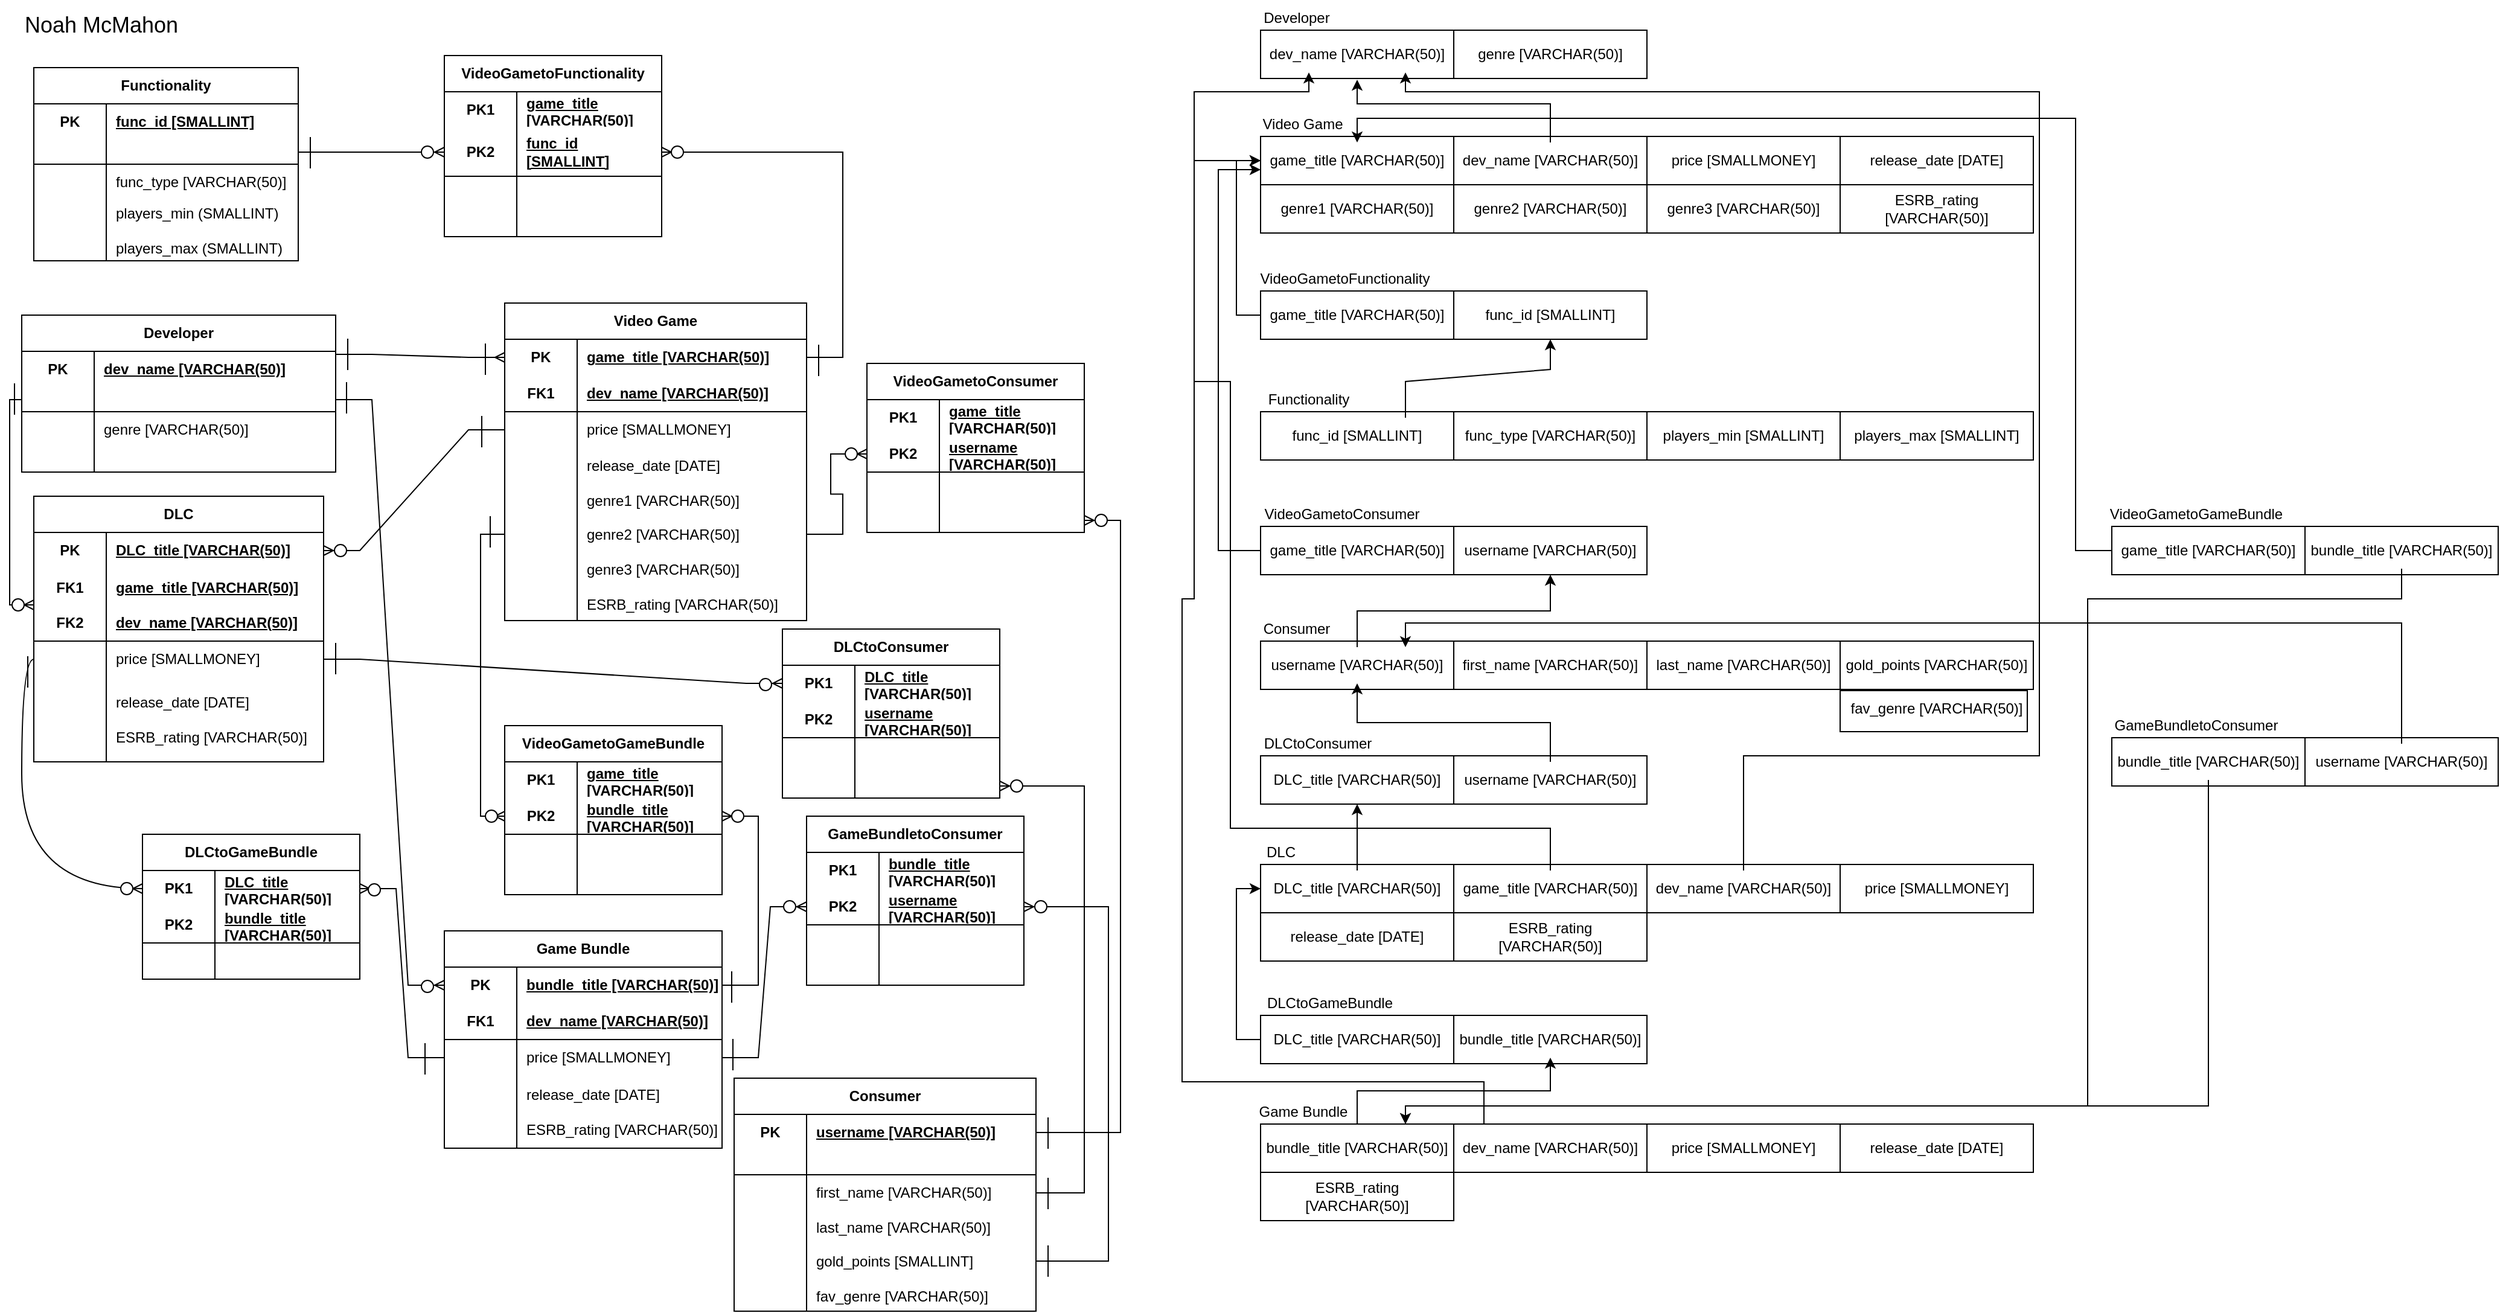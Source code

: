 <mxfile version="22.1.7" type="device">
  <diagram id="R2lEEEUBdFMjLlhIrx00" name="Page-1">
    <mxGraphModel dx="1985" dy="1255" grid="1" gridSize="10" guides="1" tooltips="1" connect="1" arrows="1" fold="1" page="1" pageScale="1" pageWidth="850" pageHeight="1100" math="0" shadow="0" extFonts="Permanent Marker^https://fonts.googleapis.com/css?family=Permanent+Marker">
      <root>
        <mxCell id="0" />
        <mxCell id="1" parent="0" />
        <mxCell id="1U01NzLirec5ID0dAkJI-1" value="Developer" style="shape=table;startSize=30;container=1;collapsible=1;childLayout=tableLayout;fixedRows=1;rowLines=0;fontStyle=1;align=center;resizeLast=1;html=1;whiteSpace=wrap;" parent="1" vertex="1">
          <mxGeometry x="19" y="265" width="260" height="130" as="geometry" />
        </mxCell>
        <mxCell id="1U01NzLirec5ID0dAkJI-2" value="" style="shape=tableRow;horizontal=0;startSize=0;swimlaneHead=0;swimlaneBody=0;fillColor=none;collapsible=0;dropTarget=0;points=[[0,0.5],[1,0.5]];portConstraint=eastwest;top=0;left=0;right=0;bottom=0;html=1;" parent="1U01NzLirec5ID0dAkJI-1" vertex="1">
          <mxGeometry y="30" width="260" height="30" as="geometry" />
        </mxCell>
        <mxCell id="1U01NzLirec5ID0dAkJI-3" value="PK" style="shape=partialRectangle;connectable=0;fillColor=none;top=0;left=0;bottom=0;right=0;fontStyle=1;overflow=hidden;html=1;whiteSpace=wrap;" parent="1U01NzLirec5ID0dAkJI-2" vertex="1">
          <mxGeometry width="60" height="30" as="geometry">
            <mxRectangle width="60" height="30" as="alternateBounds" />
          </mxGeometry>
        </mxCell>
        <mxCell id="1U01NzLirec5ID0dAkJI-4" value="dev_name [VARCHAR(50)]" style="shape=partialRectangle;connectable=0;fillColor=none;top=0;left=0;bottom=0;right=0;align=left;spacingLeft=6;fontStyle=5;overflow=hidden;html=1;whiteSpace=wrap;" parent="1U01NzLirec5ID0dAkJI-2" vertex="1">
          <mxGeometry x="60" width="200" height="30" as="geometry">
            <mxRectangle width="200" height="30" as="alternateBounds" />
          </mxGeometry>
        </mxCell>
        <mxCell id="1U01NzLirec5ID0dAkJI-5" value="" style="shape=tableRow;horizontal=0;startSize=0;swimlaneHead=0;swimlaneBody=0;fillColor=none;collapsible=0;dropTarget=0;points=[[0,0.5],[1,0.5]];portConstraint=eastwest;top=0;left=0;right=0;bottom=1;html=1;" parent="1U01NzLirec5ID0dAkJI-1" vertex="1">
          <mxGeometry y="60" width="260" height="20" as="geometry" />
        </mxCell>
        <mxCell id="1U01NzLirec5ID0dAkJI-6" value="" style="shape=partialRectangle;connectable=0;fillColor=none;top=0;left=0;bottom=0;right=0;fontStyle=1;overflow=hidden;html=1;whiteSpace=wrap;" parent="1U01NzLirec5ID0dAkJI-5" vertex="1">
          <mxGeometry width="60" height="20" as="geometry">
            <mxRectangle width="60" height="20" as="alternateBounds" />
          </mxGeometry>
        </mxCell>
        <mxCell id="1U01NzLirec5ID0dAkJI-7" value="" style="shape=partialRectangle;connectable=0;fillColor=none;top=0;left=0;bottom=0;right=0;align=left;spacingLeft=6;fontStyle=5;overflow=hidden;html=1;whiteSpace=wrap;" parent="1U01NzLirec5ID0dAkJI-5" vertex="1">
          <mxGeometry x="60" width="200" height="20" as="geometry">
            <mxRectangle width="200" height="20" as="alternateBounds" />
          </mxGeometry>
        </mxCell>
        <mxCell id="1U01NzLirec5ID0dAkJI-8" value="" style="shape=tableRow;horizontal=0;startSize=0;swimlaneHead=0;swimlaneBody=0;fillColor=none;collapsible=0;dropTarget=0;points=[[0,0.5],[1,0.5]];portConstraint=eastwest;top=0;left=0;right=0;bottom=0;html=1;" parent="1U01NzLirec5ID0dAkJI-1" vertex="1">
          <mxGeometry y="80" width="260" height="30" as="geometry" />
        </mxCell>
        <mxCell id="1U01NzLirec5ID0dAkJI-9" value="" style="shape=partialRectangle;connectable=0;fillColor=none;top=0;left=0;bottom=0;right=0;editable=1;overflow=hidden;html=1;whiteSpace=wrap;" parent="1U01NzLirec5ID0dAkJI-8" vertex="1">
          <mxGeometry width="60" height="30" as="geometry">
            <mxRectangle width="60" height="30" as="alternateBounds" />
          </mxGeometry>
        </mxCell>
        <mxCell id="1U01NzLirec5ID0dAkJI-10" value="genre [VARCHAR(50)]" style="shape=partialRectangle;connectable=0;fillColor=none;top=0;left=0;bottom=0;right=0;align=left;spacingLeft=6;overflow=hidden;html=1;whiteSpace=wrap;" parent="1U01NzLirec5ID0dAkJI-8" vertex="1">
          <mxGeometry x="60" width="200" height="30" as="geometry">
            <mxRectangle width="200" height="30" as="alternateBounds" />
          </mxGeometry>
        </mxCell>
        <mxCell id="1U01NzLirec5ID0dAkJI-11" value="" style="shape=tableRow;horizontal=0;startSize=0;swimlaneHead=0;swimlaneBody=0;fillColor=none;collapsible=0;dropTarget=0;points=[[0,0.5],[1,0.5]];portConstraint=eastwest;top=0;left=0;right=0;bottom=0;html=1;" parent="1U01NzLirec5ID0dAkJI-1" vertex="1">
          <mxGeometry y="110" width="260" height="20" as="geometry" />
        </mxCell>
        <mxCell id="1U01NzLirec5ID0dAkJI-12" value="" style="shape=partialRectangle;connectable=0;fillColor=none;top=0;left=0;bottom=0;right=0;editable=1;overflow=hidden;html=1;whiteSpace=wrap;" parent="1U01NzLirec5ID0dAkJI-11" vertex="1">
          <mxGeometry width="60" height="20" as="geometry">
            <mxRectangle width="60" height="20" as="alternateBounds" />
          </mxGeometry>
        </mxCell>
        <mxCell id="1U01NzLirec5ID0dAkJI-13" value="" style="shape=partialRectangle;connectable=0;fillColor=none;top=0;left=0;bottom=0;right=0;align=left;spacingLeft=6;overflow=hidden;html=1;whiteSpace=wrap;" parent="1U01NzLirec5ID0dAkJI-11" vertex="1">
          <mxGeometry x="60" width="200" height="20" as="geometry">
            <mxRectangle width="200" height="20" as="alternateBounds" />
          </mxGeometry>
        </mxCell>
        <mxCell id="1U01NzLirec5ID0dAkJI-14" value="&lt;font style=&quot;font-size: 18px;&quot;&gt;Noah McMahon&lt;/font&gt;" style="text;strokeColor=none;align=center;fillColor=none;html=1;verticalAlign=middle;whiteSpace=wrap;rounded=0;" parent="1" vertex="1">
          <mxGeometry x="10" y="10" width="150" height="30" as="geometry" />
        </mxCell>
        <mxCell id="1U01NzLirec5ID0dAkJI-16" value="Video Game" style="shape=table;startSize=30;container=1;collapsible=1;childLayout=tableLayout;fixedRows=1;rowLines=0;fontStyle=1;align=center;resizeLast=1;html=1;whiteSpace=wrap;" parent="1" vertex="1">
          <mxGeometry x="419" y="255" width="250" height="263" as="geometry" />
        </mxCell>
        <mxCell id="1U01NzLirec5ID0dAkJI-17" value="" style="shape=tableRow;horizontal=0;startSize=0;swimlaneHead=0;swimlaneBody=0;fillColor=none;collapsible=0;dropTarget=0;points=[[0,0.5],[1,0.5]];portConstraint=eastwest;top=0;left=0;right=0;bottom=0;html=1;" parent="1U01NzLirec5ID0dAkJI-16" vertex="1">
          <mxGeometry y="30" width="250" height="30" as="geometry" />
        </mxCell>
        <mxCell id="1U01NzLirec5ID0dAkJI-18" value="PK" style="shape=partialRectangle;connectable=0;fillColor=none;top=0;left=0;bottom=0;right=0;fontStyle=1;overflow=hidden;html=1;whiteSpace=wrap;" parent="1U01NzLirec5ID0dAkJI-17" vertex="1">
          <mxGeometry width="60" height="30" as="geometry">
            <mxRectangle width="60" height="30" as="alternateBounds" />
          </mxGeometry>
        </mxCell>
        <mxCell id="1U01NzLirec5ID0dAkJI-19" value="game_title [VARCHAR(50)]" style="shape=partialRectangle;connectable=0;fillColor=none;top=0;left=0;bottom=0;right=0;align=left;spacingLeft=6;fontStyle=5;overflow=hidden;html=1;whiteSpace=wrap;" parent="1U01NzLirec5ID0dAkJI-17" vertex="1">
          <mxGeometry x="60" width="190" height="30" as="geometry">
            <mxRectangle width="190" height="30" as="alternateBounds" />
          </mxGeometry>
        </mxCell>
        <mxCell id="1U01NzLirec5ID0dAkJI-20" value="" style="shape=tableRow;horizontal=0;startSize=0;swimlaneHead=0;swimlaneBody=0;fillColor=none;collapsible=0;dropTarget=0;points=[[0,0.5],[1,0.5]];portConstraint=eastwest;top=0;left=0;right=0;bottom=1;html=1;" parent="1U01NzLirec5ID0dAkJI-16" vertex="1">
          <mxGeometry y="60" width="250" height="30" as="geometry" />
        </mxCell>
        <mxCell id="1U01NzLirec5ID0dAkJI-21" value="FK1" style="shape=partialRectangle;connectable=0;fillColor=none;top=0;left=0;bottom=0;right=0;fontStyle=1;overflow=hidden;html=1;whiteSpace=wrap;" parent="1U01NzLirec5ID0dAkJI-20" vertex="1">
          <mxGeometry width="60" height="30" as="geometry">
            <mxRectangle width="60" height="30" as="alternateBounds" />
          </mxGeometry>
        </mxCell>
        <mxCell id="1U01NzLirec5ID0dAkJI-22" value="dev_name [VARCHAR(50)]" style="shape=partialRectangle;connectable=0;fillColor=none;top=0;left=0;bottom=0;right=0;align=left;spacingLeft=6;fontStyle=5;overflow=hidden;html=1;whiteSpace=wrap;" parent="1U01NzLirec5ID0dAkJI-20" vertex="1">
          <mxGeometry x="60" width="190" height="30" as="geometry">
            <mxRectangle width="190" height="30" as="alternateBounds" />
          </mxGeometry>
        </mxCell>
        <mxCell id="1U01NzLirec5ID0dAkJI-23" value="" style="shape=tableRow;horizontal=0;startSize=0;swimlaneHead=0;swimlaneBody=0;fillColor=none;collapsible=0;dropTarget=0;points=[[0,0.5],[1,0.5]];portConstraint=eastwest;top=0;left=0;right=0;bottom=0;html=1;" parent="1U01NzLirec5ID0dAkJI-16" vertex="1">
          <mxGeometry y="90" width="250" height="30" as="geometry" />
        </mxCell>
        <mxCell id="1U01NzLirec5ID0dAkJI-24" value="" style="shape=partialRectangle;connectable=0;fillColor=none;top=0;left=0;bottom=0;right=0;editable=1;overflow=hidden;html=1;whiteSpace=wrap;" parent="1U01NzLirec5ID0dAkJI-23" vertex="1">
          <mxGeometry width="60" height="30" as="geometry">
            <mxRectangle width="60" height="30" as="alternateBounds" />
          </mxGeometry>
        </mxCell>
        <mxCell id="1U01NzLirec5ID0dAkJI-25" value="price [SMALLMONEY]" style="shape=partialRectangle;connectable=0;fillColor=none;top=0;left=0;bottom=0;right=0;align=left;spacingLeft=6;overflow=hidden;html=1;whiteSpace=wrap;" parent="1U01NzLirec5ID0dAkJI-23" vertex="1">
          <mxGeometry x="60" width="190" height="30" as="geometry">
            <mxRectangle width="190" height="30" as="alternateBounds" />
          </mxGeometry>
        </mxCell>
        <mxCell id="1U01NzLirec5ID0dAkJI-26" value="" style="shape=tableRow;horizontal=0;startSize=0;swimlaneHead=0;swimlaneBody=0;fillColor=none;collapsible=0;dropTarget=0;points=[[0,0.5],[1,0.5]];portConstraint=eastwest;top=0;left=0;right=0;bottom=0;html=1;" parent="1U01NzLirec5ID0dAkJI-16" vertex="1">
          <mxGeometry y="120" width="250" height="143" as="geometry" />
        </mxCell>
        <mxCell id="1U01NzLirec5ID0dAkJI-27" value="" style="shape=partialRectangle;connectable=0;fillColor=none;top=0;left=0;bottom=0;right=0;editable=1;overflow=hidden;html=1;whiteSpace=wrap;" parent="1U01NzLirec5ID0dAkJI-26" vertex="1">
          <mxGeometry width="60" height="143" as="geometry">
            <mxRectangle width="60" height="143" as="alternateBounds" />
          </mxGeometry>
        </mxCell>
        <mxCell id="1U01NzLirec5ID0dAkJI-28" value="release_date [DATE]&lt;br&gt;&lt;br&gt;genre1 [VARCHAR(50)]&lt;br&gt;&lt;br&gt;genre2 [VARCHAR(50)]&lt;br&gt;&lt;br&gt;genre3 [VARCHAR(50)]&lt;br&gt;&lt;br&gt;ESRB_rating [VARCHAR(50)]" style="shape=partialRectangle;connectable=0;fillColor=none;top=0;left=0;bottom=0;right=0;align=left;spacingLeft=6;overflow=hidden;html=1;whiteSpace=wrap;" parent="1U01NzLirec5ID0dAkJI-26" vertex="1">
          <mxGeometry x="60" width="190" height="143" as="geometry">
            <mxRectangle width="190" height="143" as="alternateBounds" />
          </mxGeometry>
        </mxCell>
        <mxCell id="1U01NzLirec5ID0dAkJI-29" value="" style="edgeStyle=entityRelationEdgeStyle;fontSize=12;html=1;endArrow=ERmany;rounded=0;exitX=1;exitY=0.25;exitDx=0;exitDy=0;entryX=0;entryY=0.5;entryDx=0;entryDy=0;" parent="1" source="1U01NzLirec5ID0dAkJI-1" target="1U01NzLirec5ID0dAkJI-17" edge="1">
          <mxGeometry width="100" height="100" relative="1" as="geometry">
            <mxPoint x="319" y="535" as="sourcePoint" />
            <mxPoint x="419" y="435" as="targetPoint" />
          </mxGeometry>
        </mxCell>
        <mxCell id="ZNkEy4uUX-2XDN_SYzyk-1" value="Functionality" style="shape=table;startSize=30;container=1;collapsible=1;childLayout=tableLayout;fixedRows=1;rowLines=0;fontStyle=1;align=center;resizeLast=1;html=1;whiteSpace=wrap;" parent="1" vertex="1">
          <mxGeometry x="29" y="60" width="219" height="160" as="geometry" />
        </mxCell>
        <mxCell id="ZNkEy4uUX-2XDN_SYzyk-2" value="" style="shape=tableRow;horizontal=0;startSize=0;swimlaneHead=0;swimlaneBody=0;fillColor=none;collapsible=0;dropTarget=0;points=[[0,0.5],[1,0.5]];portConstraint=eastwest;top=0;left=0;right=0;bottom=0;html=1;" parent="ZNkEy4uUX-2XDN_SYzyk-1" vertex="1">
          <mxGeometry y="30" width="219" height="30" as="geometry" />
        </mxCell>
        <mxCell id="ZNkEy4uUX-2XDN_SYzyk-3" value="PK" style="shape=partialRectangle;connectable=0;fillColor=none;top=0;left=0;bottom=0;right=0;fontStyle=1;overflow=hidden;html=1;whiteSpace=wrap;" parent="ZNkEy4uUX-2XDN_SYzyk-2" vertex="1">
          <mxGeometry width="60" height="30" as="geometry">
            <mxRectangle width="60" height="30" as="alternateBounds" />
          </mxGeometry>
        </mxCell>
        <mxCell id="ZNkEy4uUX-2XDN_SYzyk-4" value="func_id [SMALLINT]" style="shape=partialRectangle;connectable=0;fillColor=none;top=0;left=0;bottom=0;right=0;align=left;spacingLeft=6;fontStyle=5;overflow=hidden;html=1;whiteSpace=wrap;" parent="ZNkEy4uUX-2XDN_SYzyk-2" vertex="1">
          <mxGeometry x="60" width="159" height="30" as="geometry">
            <mxRectangle width="159" height="30" as="alternateBounds" />
          </mxGeometry>
        </mxCell>
        <mxCell id="ZNkEy4uUX-2XDN_SYzyk-5" value="" style="shape=tableRow;horizontal=0;startSize=0;swimlaneHead=0;swimlaneBody=0;fillColor=none;collapsible=0;dropTarget=0;points=[[0,0.5],[1,0.5]];portConstraint=eastwest;top=0;left=0;right=0;bottom=1;html=1;" parent="ZNkEy4uUX-2XDN_SYzyk-1" vertex="1">
          <mxGeometry y="60" width="219" height="20" as="geometry" />
        </mxCell>
        <mxCell id="ZNkEy4uUX-2XDN_SYzyk-6" value="" style="shape=partialRectangle;connectable=0;fillColor=none;top=0;left=0;bottom=0;right=0;fontStyle=1;overflow=hidden;html=1;whiteSpace=wrap;" parent="ZNkEy4uUX-2XDN_SYzyk-5" vertex="1">
          <mxGeometry width="60" height="20" as="geometry">
            <mxRectangle width="60" height="20" as="alternateBounds" />
          </mxGeometry>
        </mxCell>
        <mxCell id="ZNkEy4uUX-2XDN_SYzyk-7" value="" style="shape=partialRectangle;connectable=0;fillColor=none;top=0;left=0;bottom=0;right=0;align=left;spacingLeft=6;fontStyle=5;overflow=hidden;html=1;whiteSpace=wrap;" parent="ZNkEy4uUX-2XDN_SYzyk-5" vertex="1">
          <mxGeometry x="60" width="159" height="20" as="geometry">
            <mxRectangle width="159" height="20" as="alternateBounds" />
          </mxGeometry>
        </mxCell>
        <mxCell id="ZNkEy4uUX-2XDN_SYzyk-8" value="" style="shape=tableRow;horizontal=0;startSize=0;swimlaneHead=0;swimlaneBody=0;fillColor=none;collapsible=0;dropTarget=0;points=[[0,0.5],[1,0.5]];portConstraint=eastwest;top=0;left=0;right=0;bottom=0;html=1;" parent="ZNkEy4uUX-2XDN_SYzyk-1" vertex="1">
          <mxGeometry y="80" width="219" height="30" as="geometry" />
        </mxCell>
        <mxCell id="ZNkEy4uUX-2XDN_SYzyk-9" value="" style="shape=partialRectangle;connectable=0;fillColor=none;top=0;left=0;bottom=0;right=0;editable=1;overflow=hidden;html=1;whiteSpace=wrap;" parent="ZNkEy4uUX-2XDN_SYzyk-8" vertex="1">
          <mxGeometry width="60" height="30" as="geometry">
            <mxRectangle width="60" height="30" as="alternateBounds" />
          </mxGeometry>
        </mxCell>
        <mxCell id="ZNkEy4uUX-2XDN_SYzyk-10" value="func_type [VARCHAR(50)]" style="shape=partialRectangle;connectable=0;fillColor=none;top=0;left=0;bottom=0;right=0;align=left;spacingLeft=6;overflow=hidden;html=1;whiteSpace=wrap;" parent="ZNkEy4uUX-2XDN_SYzyk-8" vertex="1">
          <mxGeometry x="60" width="159" height="30" as="geometry">
            <mxRectangle width="159" height="30" as="alternateBounds" />
          </mxGeometry>
        </mxCell>
        <mxCell id="ZNkEy4uUX-2XDN_SYzyk-11" value="" style="shape=tableRow;horizontal=0;startSize=0;swimlaneHead=0;swimlaneBody=0;fillColor=none;collapsible=0;dropTarget=0;points=[[0,0.5],[1,0.5]];portConstraint=eastwest;top=0;left=0;right=0;bottom=0;html=1;" parent="ZNkEy4uUX-2XDN_SYzyk-1" vertex="1">
          <mxGeometry y="110" width="219" height="50" as="geometry" />
        </mxCell>
        <mxCell id="ZNkEy4uUX-2XDN_SYzyk-12" value="" style="shape=partialRectangle;connectable=0;fillColor=none;top=0;left=0;bottom=0;right=0;editable=1;overflow=hidden;html=1;whiteSpace=wrap;" parent="ZNkEy4uUX-2XDN_SYzyk-11" vertex="1">
          <mxGeometry width="60" height="50" as="geometry">
            <mxRectangle width="60" height="50" as="alternateBounds" />
          </mxGeometry>
        </mxCell>
        <mxCell id="ZNkEy4uUX-2XDN_SYzyk-13" value="players_min (SMALLINT)&lt;br&gt;&lt;br&gt;players_max (SMALLINT)" style="shape=partialRectangle;connectable=0;fillColor=none;top=0;left=0;bottom=0;right=0;align=left;spacingLeft=6;overflow=hidden;html=1;whiteSpace=wrap;" parent="ZNkEy4uUX-2XDN_SYzyk-11" vertex="1">
          <mxGeometry x="60" width="159" height="50" as="geometry">
            <mxRectangle width="159" height="50" as="alternateBounds" />
          </mxGeometry>
        </mxCell>
        <mxCell id="ZNkEy4uUX-2XDN_SYzyk-30" style="edgeStyle=orthogonalEdgeStyle;rounded=0;orthogonalLoop=1;jettySize=auto;html=1;exitX=1;exitY=0.5;exitDx=0;exitDy=0;" parent="ZNkEy4uUX-2XDN_SYzyk-1" source="ZNkEy4uUX-2XDN_SYzyk-11" target="ZNkEy4uUX-2XDN_SYzyk-11" edge="1">
          <mxGeometry relative="1" as="geometry" />
        </mxCell>
        <mxCell id="ZNkEy4uUX-2XDN_SYzyk-32" style="edgeStyle=orthogonalEdgeStyle;rounded=0;orthogonalLoop=1;jettySize=auto;html=1;exitX=1;exitY=0.5;exitDx=0;exitDy=0;" parent="ZNkEy4uUX-2XDN_SYzyk-1" source="ZNkEy4uUX-2XDN_SYzyk-11" target="ZNkEy4uUX-2XDN_SYzyk-11" edge="1">
          <mxGeometry relative="1" as="geometry" />
        </mxCell>
        <mxCell id="lrU0WjZHBcrN_17cEXnk-1" value="Consumer" style="shape=table;startSize=30;container=1;collapsible=1;childLayout=tableLayout;fixedRows=1;rowLines=0;fontStyle=1;align=center;resizeLast=1;html=1;whiteSpace=wrap;" parent="1" vertex="1">
          <mxGeometry x="609" y="897" width="250" height="193" as="geometry" />
        </mxCell>
        <mxCell id="lrU0WjZHBcrN_17cEXnk-2" value="" style="shape=tableRow;horizontal=0;startSize=0;swimlaneHead=0;swimlaneBody=0;fillColor=none;collapsible=0;dropTarget=0;points=[[0,0.5],[1,0.5]];portConstraint=eastwest;top=0;left=0;right=0;bottom=0;html=1;" parent="lrU0WjZHBcrN_17cEXnk-1" vertex="1">
          <mxGeometry y="30" width="250" height="30" as="geometry" />
        </mxCell>
        <mxCell id="lrU0WjZHBcrN_17cEXnk-3" value="PK" style="shape=partialRectangle;connectable=0;fillColor=none;top=0;left=0;bottom=0;right=0;fontStyle=1;overflow=hidden;html=1;whiteSpace=wrap;" parent="lrU0WjZHBcrN_17cEXnk-2" vertex="1">
          <mxGeometry width="60" height="30" as="geometry">
            <mxRectangle width="60" height="30" as="alternateBounds" />
          </mxGeometry>
        </mxCell>
        <mxCell id="lrU0WjZHBcrN_17cEXnk-4" value="username [VARCHAR(50)]" style="shape=partialRectangle;connectable=0;fillColor=none;top=0;left=0;bottom=0;right=0;align=left;spacingLeft=6;fontStyle=5;overflow=hidden;html=1;whiteSpace=wrap;" parent="lrU0WjZHBcrN_17cEXnk-2" vertex="1">
          <mxGeometry x="60" width="190" height="30" as="geometry">
            <mxRectangle width="190" height="30" as="alternateBounds" />
          </mxGeometry>
        </mxCell>
        <mxCell id="lrU0WjZHBcrN_17cEXnk-5" value="" style="shape=tableRow;horizontal=0;startSize=0;swimlaneHead=0;swimlaneBody=0;fillColor=none;collapsible=0;dropTarget=0;points=[[0,0.5],[1,0.5]];portConstraint=eastwest;top=0;left=0;right=0;bottom=1;html=1;" parent="lrU0WjZHBcrN_17cEXnk-1" vertex="1">
          <mxGeometry y="60" width="250" height="20" as="geometry" />
        </mxCell>
        <mxCell id="lrU0WjZHBcrN_17cEXnk-6" value="" style="shape=partialRectangle;connectable=0;fillColor=none;top=0;left=0;bottom=0;right=0;fontStyle=1;overflow=hidden;html=1;whiteSpace=wrap;" parent="lrU0WjZHBcrN_17cEXnk-5" vertex="1">
          <mxGeometry width="60" height="20" as="geometry">
            <mxRectangle width="60" height="20" as="alternateBounds" />
          </mxGeometry>
        </mxCell>
        <mxCell id="lrU0WjZHBcrN_17cEXnk-7" value="" style="shape=partialRectangle;connectable=0;fillColor=none;top=0;left=0;bottom=0;right=0;align=left;spacingLeft=6;fontStyle=5;overflow=hidden;html=1;whiteSpace=wrap;" parent="lrU0WjZHBcrN_17cEXnk-5" vertex="1">
          <mxGeometry x="60" width="190" height="20" as="geometry">
            <mxRectangle width="190" height="20" as="alternateBounds" />
          </mxGeometry>
        </mxCell>
        <mxCell id="lrU0WjZHBcrN_17cEXnk-8" value="" style="shape=tableRow;horizontal=0;startSize=0;swimlaneHead=0;swimlaneBody=0;fillColor=none;collapsible=0;dropTarget=0;points=[[0,0.5],[1,0.5]];portConstraint=eastwest;top=0;left=0;right=0;bottom=0;html=1;" parent="lrU0WjZHBcrN_17cEXnk-1" vertex="1">
          <mxGeometry y="80" width="250" height="30" as="geometry" />
        </mxCell>
        <mxCell id="lrU0WjZHBcrN_17cEXnk-9" value="" style="shape=partialRectangle;connectable=0;fillColor=none;top=0;left=0;bottom=0;right=0;editable=1;overflow=hidden;html=1;whiteSpace=wrap;" parent="lrU0WjZHBcrN_17cEXnk-8" vertex="1">
          <mxGeometry width="60" height="30" as="geometry">
            <mxRectangle width="60" height="30" as="alternateBounds" />
          </mxGeometry>
        </mxCell>
        <mxCell id="lrU0WjZHBcrN_17cEXnk-10" value="first_name [VARCHAR(50)]" style="shape=partialRectangle;connectable=0;fillColor=none;top=0;left=0;bottom=0;right=0;align=left;spacingLeft=6;overflow=hidden;html=1;whiteSpace=wrap;" parent="lrU0WjZHBcrN_17cEXnk-8" vertex="1">
          <mxGeometry x="60" width="190" height="30" as="geometry">
            <mxRectangle width="190" height="30" as="alternateBounds" />
          </mxGeometry>
        </mxCell>
        <mxCell id="lrU0WjZHBcrN_17cEXnk-11" value="" style="shape=tableRow;horizontal=0;startSize=0;swimlaneHead=0;swimlaneBody=0;fillColor=none;collapsible=0;dropTarget=0;points=[[0,0.5],[1,0.5]];portConstraint=eastwest;top=0;left=0;right=0;bottom=0;html=1;" parent="lrU0WjZHBcrN_17cEXnk-1" vertex="1">
          <mxGeometry y="110" width="250" height="83" as="geometry" />
        </mxCell>
        <mxCell id="lrU0WjZHBcrN_17cEXnk-12" value="" style="shape=partialRectangle;connectable=0;fillColor=none;top=0;left=0;bottom=0;right=0;editable=1;overflow=hidden;html=1;whiteSpace=wrap;" parent="lrU0WjZHBcrN_17cEXnk-11" vertex="1">
          <mxGeometry width="60" height="83" as="geometry">
            <mxRectangle width="60" height="83" as="alternateBounds" />
          </mxGeometry>
        </mxCell>
        <mxCell id="lrU0WjZHBcrN_17cEXnk-13" value="last_name [VARCHAR(50)]&lt;br&gt;&lt;br&gt;gold_points [SMALLINT]&lt;br&gt;&lt;br&gt;fav_genre [VARCHAR(50)]" style="shape=partialRectangle;connectable=0;fillColor=none;top=0;left=0;bottom=0;right=0;align=left;spacingLeft=6;overflow=hidden;html=1;whiteSpace=wrap;" parent="lrU0WjZHBcrN_17cEXnk-11" vertex="1">
          <mxGeometry x="60" width="190" height="83" as="geometry">
            <mxRectangle width="190" height="83" as="alternateBounds" />
          </mxGeometry>
        </mxCell>
        <mxCell id="lrU0WjZHBcrN_17cEXnk-14" value="Game Bundle" style="shape=table;startSize=30;container=1;collapsible=1;childLayout=tableLayout;fixedRows=1;rowLines=0;fontStyle=1;align=center;resizeLast=1;html=1;whiteSpace=wrap;" parent="1" vertex="1">
          <mxGeometry x="369" y="775" width="230" height="180" as="geometry" />
        </mxCell>
        <mxCell id="lrU0WjZHBcrN_17cEXnk-15" value="" style="shape=tableRow;horizontal=0;startSize=0;swimlaneHead=0;swimlaneBody=0;fillColor=none;collapsible=0;dropTarget=0;points=[[0,0.5],[1,0.5]];portConstraint=eastwest;top=0;left=0;right=0;bottom=0;html=1;" parent="lrU0WjZHBcrN_17cEXnk-14" vertex="1">
          <mxGeometry y="30" width="230" height="30" as="geometry" />
        </mxCell>
        <mxCell id="lrU0WjZHBcrN_17cEXnk-16" value="PK" style="shape=partialRectangle;connectable=0;fillColor=none;top=0;left=0;bottom=0;right=0;fontStyle=1;overflow=hidden;html=1;whiteSpace=wrap;" parent="lrU0WjZHBcrN_17cEXnk-15" vertex="1">
          <mxGeometry width="60" height="30" as="geometry">
            <mxRectangle width="60" height="30" as="alternateBounds" />
          </mxGeometry>
        </mxCell>
        <mxCell id="lrU0WjZHBcrN_17cEXnk-17" value="bundle_title [VARCHAR(50)]" style="shape=partialRectangle;connectable=0;fillColor=none;top=0;left=0;bottom=0;right=0;align=left;spacingLeft=6;fontStyle=5;overflow=hidden;html=1;whiteSpace=wrap;" parent="lrU0WjZHBcrN_17cEXnk-15" vertex="1">
          <mxGeometry x="60" width="170" height="30" as="geometry">
            <mxRectangle width="170" height="30" as="alternateBounds" />
          </mxGeometry>
        </mxCell>
        <mxCell id="lrU0WjZHBcrN_17cEXnk-18" value="" style="shape=tableRow;horizontal=0;startSize=0;swimlaneHead=0;swimlaneBody=0;fillColor=none;collapsible=0;dropTarget=0;points=[[0,0.5],[1,0.5]];portConstraint=eastwest;top=0;left=0;right=0;bottom=1;html=1;" parent="lrU0WjZHBcrN_17cEXnk-14" vertex="1">
          <mxGeometry y="60" width="230" height="30" as="geometry" />
        </mxCell>
        <mxCell id="lrU0WjZHBcrN_17cEXnk-19" value="FK1" style="shape=partialRectangle;connectable=0;fillColor=none;top=0;left=0;bottom=0;right=0;fontStyle=1;overflow=hidden;html=1;whiteSpace=wrap;" parent="lrU0WjZHBcrN_17cEXnk-18" vertex="1">
          <mxGeometry width="60" height="30" as="geometry">
            <mxRectangle width="60" height="30" as="alternateBounds" />
          </mxGeometry>
        </mxCell>
        <mxCell id="lrU0WjZHBcrN_17cEXnk-20" value="dev_name [VARCHAR(50)]" style="shape=partialRectangle;connectable=0;fillColor=none;top=0;left=0;bottom=0;right=0;align=left;spacingLeft=6;fontStyle=5;overflow=hidden;html=1;whiteSpace=wrap;" parent="lrU0WjZHBcrN_17cEXnk-18" vertex="1">
          <mxGeometry x="60" width="170" height="30" as="geometry">
            <mxRectangle width="170" height="30" as="alternateBounds" />
          </mxGeometry>
        </mxCell>
        <mxCell id="lrU0WjZHBcrN_17cEXnk-21" value="" style="shape=tableRow;horizontal=0;startSize=0;swimlaneHead=0;swimlaneBody=0;fillColor=none;collapsible=0;dropTarget=0;points=[[0,0.5],[1,0.5]];portConstraint=eastwest;top=0;left=0;right=0;bottom=0;html=1;" parent="lrU0WjZHBcrN_17cEXnk-14" vertex="1">
          <mxGeometry y="90" width="230" height="30" as="geometry" />
        </mxCell>
        <mxCell id="lrU0WjZHBcrN_17cEXnk-22" value="" style="shape=partialRectangle;connectable=0;fillColor=none;top=0;left=0;bottom=0;right=0;editable=1;overflow=hidden;html=1;whiteSpace=wrap;" parent="lrU0WjZHBcrN_17cEXnk-21" vertex="1">
          <mxGeometry width="60" height="30" as="geometry">
            <mxRectangle width="60" height="30" as="alternateBounds" />
          </mxGeometry>
        </mxCell>
        <mxCell id="lrU0WjZHBcrN_17cEXnk-23" value="price [SMALLMONEY]" style="shape=partialRectangle;connectable=0;fillColor=none;top=0;left=0;bottom=0;right=0;align=left;spacingLeft=6;overflow=hidden;html=1;whiteSpace=wrap;" parent="lrU0WjZHBcrN_17cEXnk-21" vertex="1">
          <mxGeometry x="60" width="170" height="30" as="geometry">
            <mxRectangle width="170" height="30" as="alternateBounds" />
          </mxGeometry>
        </mxCell>
        <mxCell id="lrU0WjZHBcrN_17cEXnk-24" value="" style="shape=tableRow;horizontal=0;startSize=0;swimlaneHead=0;swimlaneBody=0;fillColor=none;collapsible=0;dropTarget=0;points=[[0,0.5],[1,0.5]];portConstraint=eastwest;top=0;left=0;right=0;bottom=0;html=1;" parent="lrU0WjZHBcrN_17cEXnk-14" vertex="1">
          <mxGeometry y="120" width="230" height="60" as="geometry" />
        </mxCell>
        <mxCell id="lrU0WjZHBcrN_17cEXnk-25" value="" style="shape=partialRectangle;connectable=0;fillColor=none;top=0;left=0;bottom=0;right=0;editable=1;overflow=hidden;html=1;whiteSpace=wrap;" parent="lrU0WjZHBcrN_17cEXnk-24" vertex="1">
          <mxGeometry width="60" height="60" as="geometry">
            <mxRectangle width="60" height="60" as="alternateBounds" />
          </mxGeometry>
        </mxCell>
        <mxCell id="lrU0WjZHBcrN_17cEXnk-26" value="release_date [DATE]&lt;br&gt;&lt;br&gt;ESRB_rating [VARCHAR(50)]" style="shape=partialRectangle;connectable=0;fillColor=none;top=0;left=0;bottom=0;right=0;align=left;spacingLeft=6;overflow=hidden;html=1;whiteSpace=wrap;" parent="lrU0WjZHBcrN_17cEXnk-24" vertex="1">
          <mxGeometry x="60" width="170" height="60" as="geometry">
            <mxRectangle width="170" height="60" as="alternateBounds" />
          </mxGeometry>
        </mxCell>
        <mxCell id="lrU0WjZHBcrN_17cEXnk-27" value="DLC" style="shape=table;startSize=30;container=1;collapsible=1;childLayout=tableLayout;fixedRows=1;rowLines=0;fontStyle=1;align=center;resizeLast=1;html=1;whiteSpace=wrap;" parent="1" vertex="1">
          <mxGeometry x="29" y="415" width="240" height="220" as="geometry" />
        </mxCell>
        <mxCell id="lrU0WjZHBcrN_17cEXnk-28" value="" style="shape=tableRow;horizontal=0;startSize=0;swimlaneHead=0;swimlaneBody=0;fillColor=none;collapsible=0;dropTarget=0;points=[[0,0.5],[1,0.5]];portConstraint=eastwest;top=0;left=0;right=0;bottom=0;html=1;" parent="lrU0WjZHBcrN_17cEXnk-27" vertex="1">
          <mxGeometry y="30" width="240" height="30" as="geometry" />
        </mxCell>
        <mxCell id="lrU0WjZHBcrN_17cEXnk-29" value="PK" style="shape=partialRectangle;connectable=0;fillColor=none;top=0;left=0;bottom=0;right=0;fontStyle=1;overflow=hidden;html=1;whiteSpace=wrap;" parent="lrU0WjZHBcrN_17cEXnk-28" vertex="1">
          <mxGeometry width="60" height="30" as="geometry">
            <mxRectangle width="60" height="30" as="alternateBounds" />
          </mxGeometry>
        </mxCell>
        <mxCell id="lrU0WjZHBcrN_17cEXnk-30" value="DLC_title [VARCHAR(50)]" style="shape=partialRectangle;connectable=0;fillColor=none;top=0;left=0;bottom=0;right=0;align=left;spacingLeft=6;fontStyle=5;overflow=hidden;html=1;whiteSpace=wrap;" parent="lrU0WjZHBcrN_17cEXnk-28" vertex="1">
          <mxGeometry x="60" width="180" height="30" as="geometry">
            <mxRectangle width="180" height="30" as="alternateBounds" />
          </mxGeometry>
        </mxCell>
        <mxCell id="lrU0WjZHBcrN_17cEXnk-31" value="" style="shape=tableRow;horizontal=0;startSize=0;swimlaneHead=0;swimlaneBody=0;fillColor=none;collapsible=0;dropTarget=0;points=[[0,0.5],[1,0.5]];portConstraint=eastwest;top=0;left=0;right=0;bottom=1;html=1;" parent="lrU0WjZHBcrN_17cEXnk-27" vertex="1">
          <mxGeometry y="60" width="240" height="60" as="geometry" />
        </mxCell>
        <mxCell id="lrU0WjZHBcrN_17cEXnk-32" value="FK1&lt;br&gt;&lt;br&gt;FK2" style="shape=partialRectangle;connectable=0;fillColor=none;top=0;left=0;bottom=0;right=0;fontStyle=1;overflow=hidden;html=1;whiteSpace=wrap;" parent="lrU0WjZHBcrN_17cEXnk-31" vertex="1">
          <mxGeometry width="60" height="60" as="geometry">
            <mxRectangle width="60" height="60" as="alternateBounds" />
          </mxGeometry>
        </mxCell>
        <mxCell id="lrU0WjZHBcrN_17cEXnk-33" value="game_title [VARCHAR(50)]&lt;br&gt;&lt;br&gt;dev_name [VARCHAR(50)]" style="shape=partialRectangle;connectable=0;fillColor=none;top=0;left=0;bottom=0;right=0;align=left;spacingLeft=6;fontStyle=5;overflow=hidden;html=1;whiteSpace=wrap;" parent="lrU0WjZHBcrN_17cEXnk-31" vertex="1">
          <mxGeometry x="60" width="180" height="60" as="geometry">
            <mxRectangle width="180" height="60" as="alternateBounds" />
          </mxGeometry>
        </mxCell>
        <mxCell id="lrU0WjZHBcrN_17cEXnk-34" value="" style="shape=tableRow;horizontal=0;startSize=0;swimlaneHead=0;swimlaneBody=0;fillColor=none;collapsible=0;dropTarget=0;points=[[0,0.5],[1,0.5]];portConstraint=eastwest;top=0;left=0;right=0;bottom=0;html=1;" parent="lrU0WjZHBcrN_17cEXnk-27" vertex="1">
          <mxGeometry y="120" width="240" height="30" as="geometry" />
        </mxCell>
        <mxCell id="lrU0WjZHBcrN_17cEXnk-35" value="" style="shape=partialRectangle;connectable=0;fillColor=none;top=0;left=0;bottom=0;right=0;editable=1;overflow=hidden;html=1;whiteSpace=wrap;" parent="lrU0WjZHBcrN_17cEXnk-34" vertex="1">
          <mxGeometry width="60" height="30" as="geometry">
            <mxRectangle width="60" height="30" as="alternateBounds" />
          </mxGeometry>
        </mxCell>
        <mxCell id="lrU0WjZHBcrN_17cEXnk-36" value="price [SMALLMONEY]" style="shape=partialRectangle;connectable=0;fillColor=none;top=0;left=0;bottom=0;right=0;align=left;spacingLeft=6;overflow=hidden;html=1;whiteSpace=wrap;" parent="lrU0WjZHBcrN_17cEXnk-34" vertex="1">
          <mxGeometry x="60" width="180" height="30" as="geometry">
            <mxRectangle width="180" height="30" as="alternateBounds" />
          </mxGeometry>
        </mxCell>
        <mxCell id="lrU0WjZHBcrN_17cEXnk-37" value="" style="shape=tableRow;horizontal=0;startSize=0;swimlaneHead=0;swimlaneBody=0;fillColor=none;collapsible=0;dropTarget=0;points=[[0,0.5],[1,0.5]];portConstraint=eastwest;top=0;left=0;right=0;bottom=0;html=1;" parent="lrU0WjZHBcrN_17cEXnk-27" vertex="1">
          <mxGeometry y="150" width="240" height="70" as="geometry" />
        </mxCell>
        <mxCell id="lrU0WjZHBcrN_17cEXnk-38" value="" style="shape=partialRectangle;connectable=0;fillColor=none;top=0;left=0;bottom=0;right=0;editable=1;overflow=hidden;html=1;whiteSpace=wrap;" parent="lrU0WjZHBcrN_17cEXnk-37" vertex="1">
          <mxGeometry width="60" height="70" as="geometry">
            <mxRectangle width="60" height="70" as="alternateBounds" />
          </mxGeometry>
        </mxCell>
        <mxCell id="lrU0WjZHBcrN_17cEXnk-39" value="release_date [DATE]&lt;br&gt;&lt;br&gt;ESRB_rating [VARCHAR(50)]" style="shape=partialRectangle;connectable=0;fillColor=none;top=0;left=0;bottom=0;right=0;align=left;spacingLeft=6;overflow=hidden;html=1;whiteSpace=wrap;" parent="lrU0WjZHBcrN_17cEXnk-37" vertex="1">
          <mxGeometry x="60" width="180" height="70" as="geometry">
            <mxRectangle width="180" height="70" as="alternateBounds" />
          </mxGeometry>
        </mxCell>
        <mxCell id="lrU0WjZHBcrN_17cEXnk-41" value="" style="edgeStyle=entityRelationEdgeStyle;fontSize=12;html=1;endArrow=ERmany;rounded=0;exitX=0;exitY=0.5;exitDx=0;exitDy=0;entryX=1;entryY=0.5;entryDx=0;entryDy=0;" parent="1" source="1U01NzLirec5ID0dAkJI-23" target="lrU0WjZHBcrN_17cEXnk-28" edge="1">
          <mxGeometry width="100" height="100" relative="1" as="geometry">
            <mxPoint x="379" y="545" as="sourcePoint" />
            <mxPoint x="349" y="675" as="targetPoint" />
          </mxGeometry>
        </mxCell>
        <mxCell id="lrU0WjZHBcrN_17cEXnk-45" value="" style="edgeStyle=entityRelationEdgeStyle;fontSize=12;html=1;endArrow=ERmany;rounded=0;exitX=1;exitY=0.5;exitDx=0;exitDy=0;entryX=0;entryY=0.25;entryDx=0;entryDy=0;" parent="1" source="1U01NzLirec5ID0dAkJI-5" target="lrU0WjZHBcrN_17cEXnk-14" edge="1">
          <mxGeometry width="100" height="100" relative="1" as="geometry">
            <mxPoint x="339" y="515" as="sourcePoint" />
            <mxPoint x="439" y="415" as="targetPoint" />
          </mxGeometry>
        </mxCell>
        <mxCell id="lrU0WjZHBcrN_17cEXnk-46" value="" style="fontSize=12;html=1;endArrow=ERmany;rounded=0;entryX=0;entryY=0.5;entryDx=0;entryDy=0;exitX=0;exitY=0.5;exitDx=0;exitDy=0;edgeStyle=orthogonalEdgeStyle;" parent="1" source="1U01NzLirec5ID0dAkJI-5" target="lrU0WjZHBcrN_17cEXnk-31" edge="1">
          <mxGeometry width="100" height="100" relative="1" as="geometry">
            <mxPoint x="219" y="673" as="sourcePoint" />
            <mxPoint x="329" y="603" as="targetPoint" />
          </mxGeometry>
        </mxCell>
        <mxCell id="lrU0WjZHBcrN_17cEXnk-47" value="VideoGametoConsumer" style="shape=table;startSize=30;container=1;collapsible=1;childLayout=tableLayout;fixedRows=1;rowLines=0;fontStyle=1;align=center;resizeLast=1;html=1;whiteSpace=wrap;" parent="1" vertex="1">
          <mxGeometry x="719" y="305" width="180" height="140" as="geometry" />
        </mxCell>
        <mxCell id="lrU0WjZHBcrN_17cEXnk-48" value="" style="shape=tableRow;horizontal=0;startSize=0;swimlaneHead=0;swimlaneBody=0;fillColor=none;collapsible=0;dropTarget=0;points=[[0,0.5],[1,0.5]];portConstraint=eastwest;top=0;left=0;right=0;bottom=0;html=1;" parent="lrU0WjZHBcrN_17cEXnk-47" vertex="1">
          <mxGeometry y="30" width="180" height="30" as="geometry" />
        </mxCell>
        <mxCell id="lrU0WjZHBcrN_17cEXnk-49" value="PK1" style="shape=partialRectangle;connectable=0;fillColor=none;top=0;left=0;bottom=0;right=0;fontStyle=1;overflow=hidden;html=1;whiteSpace=wrap;" parent="lrU0WjZHBcrN_17cEXnk-48" vertex="1">
          <mxGeometry width="60" height="30" as="geometry">
            <mxRectangle width="60" height="30" as="alternateBounds" />
          </mxGeometry>
        </mxCell>
        <mxCell id="lrU0WjZHBcrN_17cEXnk-50" value="game_title [VARCHAR(50)]" style="shape=partialRectangle;connectable=0;fillColor=none;top=0;left=0;bottom=0;right=0;align=left;spacingLeft=6;fontStyle=5;overflow=hidden;html=1;whiteSpace=wrap;" parent="lrU0WjZHBcrN_17cEXnk-48" vertex="1">
          <mxGeometry x="60" width="120" height="30" as="geometry">
            <mxRectangle width="120" height="30" as="alternateBounds" />
          </mxGeometry>
        </mxCell>
        <mxCell id="lrU0WjZHBcrN_17cEXnk-51" value="" style="shape=tableRow;horizontal=0;startSize=0;swimlaneHead=0;swimlaneBody=0;fillColor=none;collapsible=0;dropTarget=0;points=[[0,0.5],[1,0.5]];portConstraint=eastwest;top=0;left=0;right=0;bottom=1;html=1;" parent="lrU0WjZHBcrN_17cEXnk-47" vertex="1">
          <mxGeometry y="60" width="180" height="30" as="geometry" />
        </mxCell>
        <mxCell id="lrU0WjZHBcrN_17cEXnk-52" value="PK2" style="shape=partialRectangle;connectable=0;fillColor=none;top=0;left=0;bottom=0;right=0;fontStyle=1;overflow=hidden;html=1;whiteSpace=wrap;" parent="lrU0WjZHBcrN_17cEXnk-51" vertex="1">
          <mxGeometry width="60" height="30" as="geometry">
            <mxRectangle width="60" height="30" as="alternateBounds" />
          </mxGeometry>
        </mxCell>
        <mxCell id="lrU0WjZHBcrN_17cEXnk-53" value="username [VARCHAR(50)]" style="shape=partialRectangle;connectable=0;fillColor=none;top=0;left=0;bottom=0;right=0;align=left;spacingLeft=6;fontStyle=5;overflow=hidden;html=1;whiteSpace=wrap;" parent="lrU0WjZHBcrN_17cEXnk-51" vertex="1">
          <mxGeometry x="60" width="120" height="30" as="geometry">
            <mxRectangle width="120" height="30" as="alternateBounds" />
          </mxGeometry>
        </mxCell>
        <mxCell id="lrU0WjZHBcrN_17cEXnk-54" value="" style="shape=tableRow;horizontal=0;startSize=0;swimlaneHead=0;swimlaneBody=0;fillColor=none;collapsible=0;dropTarget=0;points=[[0,0.5],[1,0.5]];portConstraint=eastwest;top=0;left=0;right=0;bottom=0;html=1;" parent="lrU0WjZHBcrN_17cEXnk-47" vertex="1">
          <mxGeometry y="90" width="180" height="30" as="geometry" />
        </mxCell>
        <mxCell id="lrU0WjZHBcrN_17cEXnk-55" value="" style="shape=partialRectangle;connectable=0;fillColor=none;top=0;left=0;bottom=0;right=0;editable=1;overflow=hidden;html=1;whiteSpace=wrap;" parent="lrU0WjZHBcrN_17cEXnk-54" vertex="1">
          <mxGeometry width="60" height="30" as="geometry">
            <mxRectangle width="60" height="30" as="alternateBounds" />
          </mxGeometry>
        </mxCell>
        <mxCell id="lrU0WjZHBcrN_17cEXnk-56" value="" style="shape=partialRectangle;connectable=0;fillColor=none;top=0;left=0;bottom=0;right=0;align=left;spacingLeft=6;overflow=hidden;html=1;whiteSpace=wrap;" parent="lrU0WjZHBcrN_17cEXnk-54" vertex="1">
          <mxGeometry x="60" width="120" height="30" as="geometry">
            <mxRectangle width="120" height="30" as="alternateBounds" />
          </mxGeometry>
        </mxCell>
        <mxCell id="lrU0WjZHBcrN_17cEXnk-57" value="" style="shape=tableRow;horizontal=0;startSize=0;swimlaneHead=0;swimlaneBody=0;fillColor=none;collapsible=0;dropTarget=0;points=[[0,0.5],[1,0.5]];portConstraint=eastwest;top=0;left=0;right=0;bottom=0;html=1;" parent="lrU0WjZHBcrN_17cEXnk-47" vertex="1">
          <mxGeometry y="120" width="180" height="20" as="geometry" />
        </mxCell>
        <mxCell id="lrU0WjZHBcrN_17cEXnk-58" value="" style="shape=partialRectangle;connectable=0;fillColor=none;top=0;left=0;bottom=0;right=0;editable=1;overflow=hidden;html=1;whiteSpace=wrap;" parent="lrU0WjZHBcrN_17cEXnk-57" vertex="1">
          <mxGeometry width="60" height="20" as="geometry">
            <mxRectangle width="60" height="20" as="alternateBounds" />
          </mxGeometry>
        </mxCell>
        <mxCell id="lrU0WjZHBcrN_17cEXnk-59" value="" style="shape=partialRectangle;connectable=0;fillColor=none;top=0;left=0;bottom=0;right=0;align=left;spacingLeft=6;overflow=hidden;html=1;whiteSpace=wrap;" parent="lrU0WjZHBcrN_17cEXnk-57" vertex="1">
          <mxGeometry x="60" width="120" height="20" as="geometry">
            <mxRectangle width="120" height="20" as="alternateBounds" />
          </mxGeometry>
        </mxCell>
        <mxCell id="lrU0WjZHBcrN_17cEXnk-60" value="" style="edgeStyle=entityRelationEdgeStyle;fontSize=12;html=1;endArrow=ERmany;rounded=0;entryX=0;entryY=0.5;entryDx=0;entryDy=0;exitX=1;exitY=0.5;exitDx=0;exitDy=0;" parent="1" source="1U01NzLirec5ID0dAkJI-26" target="lrU0WjZHBcrN_17cEXnk-51" edge="1">
          <mxGeometry width="100" height="100" relative="1" as="geometry">
            <mxPoint x="779" y="605" as="sourcePoint" />
            <mxPoint x="879" y="505" as="targetPoint" />
          </mxGeometry>
        </mxCell>
        <mxCell id="lrU0WjZHBcrN_17cEXnk-61" value="" style="edgeStyle=elbowEdgeStyle;fontSize=12;html=1;endArrow=ERmany;rounded=0;exitX=1;exitY=0.5;exitDx=0;exitDy=0;entryX=1;entryY=0.5;entryDx=0;entryDy=0;" parent="1" source="lrU0WjZHBcrN_17cEXnk-2" target="lrU0WjZHBcrN_17cEXnk-57" edge="1">
          <mxGeometry width="100" height="100" relative="1" as="geometry">
            <mxPoint x="789" y="615" as="sourcePoint" />
            <mxPoint x="889" y="515" as="targetPoint" />
            <Array as="points">
              <mxPoint x="929" y="710" />
            </Array>
          </mxGeometry>
        </mxCell>
        <mxCell id="lrU0WjZHBcrN_17cEXnk-62" value="GameBundletoConsumer" style="shape=table;startSize=30;container=1;collapsible=1;childLayout=tableLayout;fixedRows=1;rowLines=0;fontStyle=1;align=center;resizeLast=1;html=1;whiteSpace=wrap;" parent="1" vertex="1">
          <mxGeometry x="669" y="680" width="180" height="140" as="geometry" />
        </mxCell>
        <mxCell id="lrU0WjZHBcrN_17cEXnk-63" value="" style="shape=tableRow;horizontal=0;startSize=0;swimlaneHead=0;swimlaneBody=0;fillColor=none;collapsible=0;dropTarget=0;points=[[0,0.5],[1,0.5]];portConstraint=eastwest;top=0;left=0;right=0;bottom=0;html=1;" parent="lrU0WjZHBcrN_17cEXnk-62" vertex="1">
          <mxGeometry y="30" width="180" height="30" as="geometry" />
        </mxCell>
        <mxCell id="lrU0WjZHBcrN_17cEXnk-64" value="PK1" style="shape=partialRectangle;connectable=0;fillColor=none;top=0;left=0;bottom=0;right=0;fontStyle=1;overflow=hidden;html=1;whiteSpace=wrap;" parent="lrU0WjZHBcrN_17cEXnk-63" vertex="1">
          <mxGeometry width="60" height="30" as="geometry">
            <mxRectangle width="60" height="30" as="alternateBounds" />
          </mxGeometry>
        </mxCell>
        <mxCell id="lrU0WjZHBcrN_17cEXnk-65" value="bundle_title [VARCHAR(50)]" style="shape=partialRectangle;connectable=0;fillColor=none;top=0;left=0;bottom=0;right=0;align=left;spacingLeft=6;fontStyle=5;overflow=hidden;html=1;whiteSpace=wrap;" parent="lrU0WjZHBcrN_17cEXnk-63" vertex="1">
          <mxGeometry x="60" width="120" height="30" as="geometry">
            <mxRectangle width="120" height="30" as="alternateBounds" />
          </mxGeometry>
        </mxCell>
        <mxCell id="lrU0WjZHBcrN_17cEXnk-66" value="" style="shape=tableRow;horizontal=0;startSize=0;swimlaneHead=0;swimlaneBody=0;fillColor=none;collapsible=0;dropTarget=0;points=[[0,0.5],[1,0.5]];portConstraint=eastwest;top=0;left=0;right=0;bottom=1;html=1;" parent="lrU0WjZHBcrN_17cEXnk-62" vertex="1">
          <mxGeometry y="60" width="180" height="30" as="geometry" />
        </mxCell>
        <mxCell id="lrU0WjZHBcrN_17cEXnk-67" value="PK2" style="shape=partialRectangle;connectable=0;fillColor=none;top=0;left=0;bottom=0;right=0;fontStyle=1;overflow=hidden;html=1;whiteSpace=wrap;" parent="lrU0WjZHBcrN_17cEXnk-66" vertex="1">
          <mxGeometry width="60" height="30" as="geometry">
            <mxRectangle width="60" height="30" as="alternateBounds" />
          </mxGeometry>
        </mxCell>
        <mxCell id="lrU0WjZHBcrN_17cEXnk-68" value="username [VARCHAR(50)]" style="shape=partialRectangle;connectable=0;fillColor=none;top=0;left=0;bottom=0;right=0;align=left;spacingLeft=6;fontStyle=5;overflow=hidden;html=1;whiteSpace=wrap;" parent="lrU0WjZHBcrN_17cEXnk-66" vertex="1">
          <mxGeometry x="60" width="120" height="30" as="geometry">
            <mxRectangle width="120" height="30" as="alternateBounds" />
          </mxGeometry>
        </mxCell>
        <mxCell id="lrU0WjZHBcrN_17cEXnk-69" value="" style="shape=tableRow;horizontal=0;startSize=0;swimlaneHead=0;swimlaneBody=0;fillColor=none;collapsible=0;dropTarget=0;points=[[0,0.5],[1,0.5]];portConstraint=eastwest;top=0;left=0;right=0;bottom=0;html=1;" parent="lrU0WjZHBcrN_17cEXnk-62" vertex="1">
          <mxGeometry y="90" width="180" height="30" as="geometry" />
        </mxCell>
        <mxCell id="lrU0WjZHBcrN_17cEXnk-70" value="" style="shape=partialRectangle;connectable=0;fillColor=none;top=0;left=0;bottom=0;right=0;editable=1;overflow=hidden;html=1;whiteSpace=wrap;" parent="lrU0WjZHBcrN_17cEXnk-69" vertex="1">
          <mxGeometry width="60" height="30" as="geometry">
            <mxRectangle width="60" height="30" as="alternateBounds" />
          </mxGeometry>
        </mxCell>
        <mxCell id="lrU0WjZHBcrN_17cEXnk-71" value="" style="shape=partialRectangle;connectable=0;fillColor=none;top=0;left=0;bottom=0;right=0;align=left;spacingLeft=6;overflow=hidden;html=1;whiteSpace=wrap;" parent="lrU0WjZHBcrN_17cEXnk-69" vertex="1">
          <mxGeometry x="60" width="120" height="30" as="geometry">
            <mxRectangle width="120" height="30" as="alternateBounds" />
          </mxGeometry>
        </mxCell>
        <mxCell id="lrU0WjZHBcrN_17cEXnk-72" value="" style="shape=tableRow;horizontal=0;startSize=0;swimlaneHead=0;swimlaneBody=0;fillColor=none;collapsible=0;dropTarget=0;points=[[0,0.5],[1,0.5]];portConstraint=eastwest;top=0;left=0;right=0;bottom=0;html=1;" parent="lrU0WjZHBcrN_17cEXnk-62" vertex="1">
          <mxGeometry y="120" width="180" height="20" as="geometry" />
        </mxCell>
        <mxCell id="lrU0WjZHBcrN_17cEXnk-73" value="" style="shape=partialRectangle;connectable=0;fillColor=none;top=0;left=0;bottom=0;right=0;editable=1;overflow=hidden;html=1;whiteSpace=wrap;" parent="lrU0WjZHBcrN_17cEXnk-72" vertex="1">
          <mxGeometry width="60" height="20" as="geometry">
            <mxRectangle width="60" height="20" as="alternateBounds" />
          </mxGeometry>
        </mxCell>
        <mxCell id="lrU0WjZHBcrN_17cEXnk-74" value="" style="shape=partialRectangle;connectable=0;fillColor=none;top=0;left=0;bottom=0;right=0;align=left;spacingLeft=6;overflow=hidden;html=1;whiteSpace=wrap;" parent="lrU0WjZHBcrN_17cEXnk-72" vertex="1">
          <mxGeometry x="60" width="120" height="20" as="geometry">
            <mxRectangle width="120" height="20" as="alternateBounds" />
          </mxGeometry>
        </mxCell>
        <mxCell id="lrU0WjZHBcrN_17cEXnk-75" value="" style="edgeStyle=entityRelationEdgeStyle;fontSize=12;html=1;endArrow=ERmany;rounded=0;exitX=1;exitY=0.5;exitDx=0;exitDy=0;entryX=0;entryY=0.5;entryDx=0;entryDy=0;" parent="1" source="lrU0WjZHBcrN_17cEXnk-21" target="lrU0WjZHBcrN_17cEXnk-66" edge="1">
          <mxGeometry width="100" height="100" relative="1" as="geometry">
            <mxPoint x="749" y="665" as="sourcePoint" />
            <mxPoint x="849" y="565" as="targetPoint" />
          </mxGeometry>
        </mxCell>
        <mxCell id="lrU0WjZHBcrN_17cEXnk-76" value="" style="edgeStyle=elbowEdgeStyle;fontSize=12;html=1;endArrow=ERmany;rounded=0;entryX=1;entryY=0.5;entryDx=0;entryDy=0;exitX=1;exitY=0.5;exitDx=0;exitDy=0;" parent="1" source="lrU0WjZHBcrN_17cEXnk-11" target="lrU0WjZHBcrN_17cEXnk-66" edge="1">
          <mxGeometry width="100" height="100" relative="1" as="geometry">
            <mxPoint x="949" y="535" as="sourcePoint" />
            <mxPoint x="849" y="565" as="targetPoint" />
            <Array as="points">
              <mxPoint x="919" y="910" />
            </Array>
          </mxGeometry>
        </mxCell>
        <mxCell id="lrU0WjZHBcrN_17cEXnk-77" value="DLCtoConsumer" style="shape=table;startSize=30;container=1;collapsible=1;childLayout=tableLayout;fixedRows=1;rowLines=0;fontStyle=1;align=center;resizeLast=1;html=1;whiteSpace=wrap;" parent="1" vertex="1">
          <mxGeometry x="649" y="525" width="180" height="140" as="geometry" />
        </mxCell>
        <mxCell id="lrU0WjZHBcrN_17cEXnk-78" value="" style="shape=tableRow;horizontal=0;startSize=0;swimlaneHead=0;swimlaneBody=0;fillColor=none;collapsible=0;dropTarget=0;points=[[0,0.5],[1,0.5]];portConstraint=eastwest;top=0;left=0;right=0;bottom=0;html=1;" parent="lrU0WjZHBcrN_17cEXnk-77" vertex="1">
          <mxGeometry y="30" width="180" height="30" as="geometry" />
        </mxCell>
        <mxCell id="lrU0WjZHBcrN_17cEXnk-79" value="PK1" style="shape=partialRectangle;connectable=0;fillColor=none;top=0;left=0;bottom=0;right=0;fontStyle=1;overflow=hidden;html=1;whiteSpace=wrap;" parent="lrU0WjZHBcrN_17cEXnk-78" vertex="1">
          <mxGeometry width="60" height="30" as="geometry">
            <mxRectangle width="60" height="30" as="alternateBounds" />
          </mxGeometry>
        </mxCell>
        <mxCell id="lrU0WjZHBcrN_17cEXnk-80" value="DLC_title [VARCHAR(50)]" style="shape=partialRectangle;connectable=0;fillColor=none;top=0;left=0;bottom=0;right=0;align=left;spacingLeft=6;fontStyle=5;overflow=hidden;html=1;whiteSpace=wrap;" parent="lrU0WjZHBcrN_17cEXnk-78" vertex="1">
          <mxGeometry x="60" width="120" height="30" as="geometry">
            <mxRectangle width="120" height="30" as="alternateBounds" />
          </mxGeometry>
        </mxCell>
        <mxCell id="lrU0WjZHBcrN_17cEXnk-81" value="" style="shape=tableRow;horizontal=0;startSize=0;swimlaneHead=0;swimlaneBody=0;fillColor=none;collapsible=0;dropTarget=0;points=[[0,0.5],[1,0.5]];portConstraint=eastwest;top=0;left=0;right=0;bottom=1;html=1;" parent="lrU0WjZHBcrN_17cEXnk-77" vertex="1">
          <mxGeometry y="60" width="180" height="30" as="geometry" />
        </mxCell>
        <mxCell id="lrU0WjZHBcrN_17cEXnk-82" value="PK2" style="shape=partialRectangle;connectable=0;fillColor=none;top=0;left=0;bottom=0;right=0;fontStyle=1;overflow=hidden;html=1;whiteSpace=wrap;" parent="lrU0WjZHBcrN_17cEXnk-81" vertex="1">
          <mxGeometry width="60" height="30" as="geometry">
            <mxRectangle width="60" height="30" as="alternateBounds" />
          </mxGeometry>
        </mxCell>
        <mxCell id="lrU0WjZHBcrN_17cEXnk-83" value="username [VARCHAR(50)]" style="shape=partialRectangle;connectable=0;fillColor=none;top=0;left=0;bottom=0;right=0;align=left;spacingLeft=6;fontStyle=5;overflow=hidden;html=1;whiteSpace=wrap;" parent="lrU0WjZHBcrN_17cEXnk-81" vertex="1">
          <mxGeometry x="60" width="120" height="30" as="geometry">
            <mxRectangle width="120" height="30" as="alternateBounds" />
          </mxGeometry>
        </mxCell>
        <mxCell id="lrU0WjZHBcrN_17cEXnk-84" value="" style="shape=tableRow;horizontal=0;startSize=0;swimlaneHead=0;swimlaneBody=0;fillColor=none;collapsible=0;dropTarget=0;points=[[0,0.5],[1,0.5]];portConstraint=eastwest;top=0;left=0;right=0;bottom=0;html=1;" parent="lrU0WjZHBcrN_17cEXnk-77" vertex="1">
          <mxGeometry y="90" width="180" height="30" as="geometry" />
        </mxCell>
        <mxCell id="lrU0WjZHBcrN_17cEXnk-85" value="" style="shape=partialRectangle;connectable=0;fillColor=none;top=0;left=0;bottom=0;right=0;editable=1;overflow=hidden;html=1;whiteSpace=wrap;" parent="lrU0WjZHBcrN_17cEXnk-84" vertex="1">
          <mxGeometry width="60" height="30" as="geometry">
            <mxRectangle width="60" height="30" as="alternateBounds" />
          </mxGeometry>
        </mxCell>
        <mxCell id="lrU0WjZHBcrN_17cEXnk-86" value="" style="shape=partialRectangle;connectable=0;fillColor=none;top=0;left=0;bottom=0;right=0;align=left;spacingLeft=6;overflow=hidden;html=1;whiteSpace=wrap;" parent="lrU0WjZHBcrN_17cEXnk-84" vertex="1">
          <mxGeometry x="60" width="120" height="30" as="geometry">
            <mxRectangle width="120" height="30" as="alternateBounds" />
          </mxGeometry>
        </mxCell>
        <mxCell id="lrU0WjZHBcrN_17cEXnk-87" value="" style="shape=tableRow;horizontal=0;startSize=0;swimlaneHead=0;swimlaneBody=0;fillColor=none;collapsible=0;dropTarget=0;points=[[0,0.5],[1,0.5]];portConstraint=eastwest;top=0;left=0;right=0;bottom=0;html=1;" parent="lrU0WjZHBcrN_17cEXnk-77" vertex="1">
          <mxGeometry y="120" width="180" height="20" as="geometry" />
        </mxCell>
        <mxCell id="lrU0WjZHBcrN_17cEXnk-88" value="" style="shape=partialRectangle;connectable=0;fillColor=none;top=0;left=0;bottom=0;right=0;editable=1;overflow=hidden;html=1;whiteSpace=wrap;" parent="lrU0WjZHBcrN_17cEXnk-87" vertex="1">
          <mxGeometry width="60" height="20" as="geometry">
            <mxRectangle width="60" height="20" as="alternateBounds" />
          </mxGeometry>
        </mxCell>
        <mxCell id="lrU0WjZHBcrN_17cEXnk-89" value="" style="shape=partialRectangle;connectable=0;fillColor=none;top=0;left=0;bottom=0;right=0;align=left;spacingLeft=6;overflow=hidden;html=1;whiteSpace=wrap;" parent="lrU0WjZHBcrN_17cEXnk-87" vertex="1">
          <mxGeometry x="60" width="120" height="20" as="geometry">
            <mxRectangle width="120" height="20" as="alternateBounds" />
          </mxGeometry>
        </mxCell>
        <mxCell id="lrU0WjZHBcrN_17cEXnk-91" value="" style="edgeStyle=elbowEdgeStyle;fontSize=12;html=1;endArrow=ERmany;rounded=0;entryX=1;entryY=0.5;entryDx=0;entryDy=0;exitX=1;exitY=0.5;exitDx=0;exitDy=0;" parent="1" source="lrU0WjZHBcrN_17cEXnk-8" target="lrU0WjZHBcrN_17cEXnk-87" edge="1">
          <mxGeometry width="100" height="100" relative="1" as="geometry">
            <mxPoint x="739" y="515" as="sourcePoint" />
            <mxPoint x="839" y="415" as="targetPoint" />
            <Array as="points">
              <mxPoint x="899" y="840" />
            </Array>
          </mxGeometry>
        </mxCell>
        <mxCell id="lrU0WjZHBcrN_17cEXnk-92" value="" style="edgeStyle=entityRelationEdgeStyle;fontSize=12;html=1;endArrow=ERmany;rounded=0;entryX=0;entryY=0.5;entryDx=0;entryDy=0;exitX=1;exitY=0.5;exitDx=0;exitDy=0;" parent="1" source="lrU0WjZHBcrN_17cEXnk-34" target="lrU0WjZHBcrN_17cEXnk-78" edge="1">
          <mxGeometry width="100" height="100" relative="1" as="geometry">
            <mxPoint x="489" y="605" as="sourcePoint" />
            <mxPoint x="589" y="505" as="targetPoint" />
          </mxGeometry>
        </mxCell>
        <mxCell id="lrU0WjZHBcrN_17cEXnk-93" value="DLCtoGameBundle" style="shape=table;startSize=30;container=1;collapsible=1;childLayout=tableLayout;fixedRows=1;rowLines=0;fontStyle=1;align=center;resizeLast=1;html=1;whiteSpace=wrap;" parent="1" vertex="1">
          <mxGeometry x="119" y="695" width="180" height="120" as="geometry" />
        </mxCell>
        <mxCell id="lrU0WjZHBcrN_17cEXnk-94" value="" style="shape=tableRow;horizontal=0;startSize=0;swimlaneHead=0;swimlaneBody=0;fillColor=none;collapsible=0;dropTarget=0;points=[[0,0.5],[1,0.5]];portConstraint=eastwest;top=0;left=0;right=0;bottom=0;html=1;" parent="lrU0WjZHBcrN_17cEXnk-93" vertex="1">
          <mxGeometry y="30" width="180" height="30" as="geometry" />
        </mxCell>
        <mxCell id="lrU0WjZHBcrN_17cEXnk-95" value="PK1" style="shape=partialRectangle;connectable=0;fillColor=none;top=0;left=0;bottom=0;right=0;fontStyle=1;overflow=hidden;html=1;whiteSpace=wrap;" parent="lrU0WjZHBcrN_17cEXnk-94" vertex="1">
          <mxGeometry width="60" height="30" as="geometry">
            <mxRectangle width="60" height="30" as="alternateBounds" />
          </mxGeometry>
        </mxCell>
        <mxCell id="lrU0WjZHBcrN_17cEXnk-96" value="DLC_title [VARCHAR(50)]" style="shape=partialRectangle;connectable=0;fillColor=none;top=0;left=0;bottom=0;right=0;align=left;spacingLeft=6;fontStyle=5;overflow=hidden;html=1;whiteSpace=wrap;" parent="lrU0WjZHBcrN_17cEXnk-94" vertex="1">
          <mxGeometry x="60" width="120" height="30" as="geometry">
            <mxRectangle width="120" height="30" as="alternateBounds" />
          </mxGeometry>
        </mxCell>
        <mxCell id="lrU0WjZHBcrN_17cEXnk-97" value="" style="shape=tableRow;horizontal=0;startSize=0;swimlaneHead=0;swimlaneBody=0;fillColor=none;collapsible=0;dropTarget=0;points=[[0,0.5],[1,0.5]];portConstraint=eastwest;top=0;left=0;right=0;bottom=1;html=1;" parent="lrU0WjZHBcrN_17cEXnk-93" vertex="1">
          <mxGeometry y="60" width="180" height="30" as="geometry" />
        </mxCell>
        <mxCell id="lrU0WjZHBcrN_17cEXnk-98" value="PK2" style="shape=partialRectangle;connectable=0;fillColor=none;top=0;left=0;bottom=0;right=0;fontStyle=1;overflow=hidden;html=1;whiteSpace=wrap;" parent="lrU0WjZHBcrN_17cEXnk-97" vertex="1">
          <mxGeometry width="60" height="30" as="geometry">
            <mxRectangle width="60" height="30" as="alternateBounds" />
          </mxGeometry>
        </mxCell>
        <mxCell id="lrU0WjZHBcrN_17cEXnk-99" value="bundle_title [VARCHAR(50)]" style="shape=partialRectangle;connectable=0;fillColor=none;top=0;left=0;bottom=0;right=0;align=left;spacingLeft=6;fontStyle=5;overflow=hidden;html=1;whiteSpace=wrap;" parent="lrU0WjZHBcrN_17cEXnk-97" vertex="1">
          <mxGeometry x="60" width="120" height="30" as="geometry">
            <mxRectangle width="120" height="30" as="alternateBounds" />
          </mxGeometry>
        </mxCell>
        <mxCell id="lrU0WjZHBcrN_17cEXnk-100" value="" style="shape=tableRow;horizontal=0;startSize=0;swimlaneHead=0;swimlaneBody=0;fillColor=none;collapsible=0;dropTarget=0;points=[[0,0.5],[1,0.5]];portConstraint=eastwest;top=0;left=0;right=0;bottom=0;html=1;" parent="lrU0WjZHBcrN_17cEXnk-93" vertex="1">
          <mxGeometry y="90" width="180" height="30" as="geometry" />
        </mxCell>
        <mxCell id="lrU0WjZHBcrN_17cEXnk-101" value="" style="shape=partialRectangle;connectable=0;fillColor=none;top=0;left=0;bottom=0;right=0;editable=1;overflow=hidden;html=1;whiteSpace=wrap;" parent="lrU0WjZHBcrN_17cEXnk-100" vertex="1">
          <mxGeometry width="60" height="30" as="geometry">
            <mxRectangle width="60" height="30" as="alternateBounds" />
          </mxGeometry>
        </mxCell>
        <mxCell id="lrU0WjZHBcrN_17cEXnk-102" value="" style="shape=partialRectangle;connectable=0;fillColor=none;top=0;left=0;bottom=0;right=0;align=left;spacingLeft=6;overflow=hidden;html=1;whiteSpace=wrap;" parent="lrU0WjZHBcrN_17cEXnk-100" vertex="1">
          <mxGeometry x="60" width="120" height="30" as="geometry">
            <mxRectangle width="120" height="30" as="alternateBounds" />
          </mxGeometry>
        </mxCell>
        <mxCell id="lrU0WjZHBcrN_17cEXnk-106" value="" style="edgeStyle=entityRelationEdgeStyle;fontSize=12;html=1;endArrow=ERmany;rounded=0;exitX=0;exitY=0.5;exitDx=0;exitDy=0;entryX=1;entryY=0.5;entryDx=0;entryDy=0;" parent="1" source="lrU0WjZHBcrN_17cEXnk-21" target="lrU0WjZHBcrN_17cEXnk-94" edge="1">
          <mxGeometry width="100" height="100" relative="1" as="geometry">
            <mxPoint x="349" y="705" as="sourcePoint" />
            <mxPoint x="449" y="605" as="targetPoint" />
          </mxGeometry>
        </mxCell>
        <mxCell id="lrU0WjZHBcrN_17cEXnk-107" value="" style="edgeStyle=orthogonalEdgeStyle;fontSize=12;html=1;endArrow=ERmany;rounded=0;entryX=0;entryY=0.5;entryDx=0;entryDy=0;exitX=0;exitY=0.5;exitDx=0;exitDy=0;elbow=vertical;curved=1;" parent="1" source="lrU0WjZHBcrN_17cEXnk-34" target="lrU0WjZHBcrN_17cEXnk-94" edge="1">
          <mxGeometry width="100" height="100" relative="1" as="geometry">
            <mxPoint x="289" y="705" as="sourcePoint" />
            <mxPoint x="389" y="605" as="targetPoint" />
          </mxGeometry>
        </mxCell>
        <mxCell id="lrU0WjZHBcrN_17cEXnk-121" value="VideoGametoGameBundle" style="shape=table;startSize=30;container=1;collapsible=1;childLayout=tableLayout;fixedRows=1;rowLines=0;fontStyle=1;align=center;resizeLast=1;html=1;whiteSpace=wrap;" parent="1" vertex="1">
          <mxGeometry x="419" y="605" width="180" height="140" as="geometry" />
        </mxCell>
        <mxCell id="lrU0WjZHBcrN_17cEXnk-122" value="" style="shape=tableRow;horizontal=0;startSize=0;swimlaneHead=0;swimlaneBody=0;fillColor=none;collapsible=0;dropTarget=0;points=[[0,0.5],[1,0.5]];portConstraint=eastwest;top=0;left=0;right=0;bottom=0;html=1;" parent="lrU0WjZHBcrN_17cEXnk-121" vertex="1">
          <mxGeometry y="30" width="180" height="30" as="geometry" />
        </mxCell>
        <mxCell id="lrU0WjZHBcrN_17cEXnk-123" value="PK1" style="shape=partialRectangle;connectable=0;fillColor=none;top=0;left=0;bottom=0;right=0;fontStyle=1;overflow=hidden;html=1;whiteSpace=wrap;" parent="lrU0WjZHBcrN_17cEXnk-122" vertex="1">
          <mxGeometry width="60" height="30" as="geometry">
            <mxRectangle width="60" height="30" as="alternateBounds" />
          </mxGeometry>
        </mxCell>
        <mxCell id="lrU0WjZHBcrN_17cEXnk-124" value="game_title [VARCHAR(50)]" style="shape=partialRectangle;connectable=0;fillColor=none;top=0;left=0;bottom=0;right=0;align=left;spacingLeft=6;fontStyle=5;overflow=hidden;html=1;whiteSpace=wrap;" parent="lrU0WjZHBcrN_17cEXnk-122" vertex="1">
          <mxGeometry x="60" width="120" height="30" as="geometry">
            <mxRectangle width="120" height="30" as="alternateBounds" />
          </mxGeometry>
        </mxCell>
        <mxCell id="lrU0WjZHBcrN_17cEXnk-125" value="" style="shape=tableRow;horizontal=0;startSize=0;swimlaneHead=0;swimlaneBody=0;fillColor=none;collapsible=0;dropTarget=0;points=[[0,0.5],[1,0.5]];portConstraint=eastwest;top=0;left=0;right=0;bottom=1;html=1;" parent="lrU0WjZHBcrN_17cEXnk-121" vertex="1">
          <mxGeometry y="60" width="180" height="30" as="geometry" />
        </mxCell>
        <mxCell id="lrU0WjZHBcrN_17cEXnk-126" value="PK2" style="shape=partialRectangle;connectable=0;fillColor=none;top=0;left=0;bottom=0;right=0;fontStyle=1;overflow=hidden;html=1;whiteSpace=wrap;" parent="lrU0WjZHBcrN_17cEXnk-125" vertex="1">
          <mxGeometry width="60" height="30" as="geometry">
            <mxRectangle width="60" height="30" as="alternateBounds" />
          </mxGeometry>
        </mxCell>
        <mxCell id="lrU0WjZHBcrN_17cEXnk-127" value="bundle_title [VARCHAR(50)]" style="shape=partialRectangle;connectable=0;fillColor=none;top=0;left=0;bottom=0;right=0;align=left;spacingLeft=6;fontStyle=5;overflow=hidden;html=1;whiteSpace=wrap;" parent="lrU0WjZHBcrN_17cEXnk-125" vertex="1">
          <mxGeometry x="60" width="120" height="30" as="geometry">
            <mxRectangle width="120" height="30" as="alternateBounds" />
          </mxGeometry>
        </mxCell>
        <mxCell id="lrU0WjZHBcrN_17cEXnk-128" value="" style="shape=tableRow;horizontal=0;startSize=0;swimlaneHead=0;swimlaneBody=0;fillColor=none;collapsible=0;dropTarget=0;points=[[0,0.5],[1,0.5]];portConstraint=eastwest;top=0;left=0;right=0;bottom=0;html=1;" parent="lrU0WjZHBcrN_17cEXnk-121" vertex="1">
          <mxGeometry y="90" width="180" height="30" as="geometry" />
        </mxCell>
        <mxCell id="lrU0WjZHBcrN_17cEXnk-129" value="" style="shape=partialRectangle;connectable=0;fillColor=none;top=0;left=0;bottom=0;right=0;editable=1;overflow=hidden;html=1;whiteSpace=wrap;" parent="lrU0WjZHBcrN_17cEXnk-128" vertex="1">
          <mxGeometry width="60" height="30" as="geometry">
            <mxRectangle width="60" height="30" as="alternateBounds" />
          </mxGeometry>
        </mxCell>
        <mxCell id="lrU0WjZHBcrN_17cEXnk-130" value="" style="shape=partialRectangle;connectable=0;fillColor=none;top=0;left=0;bottom=0;right=0;align=left;spacingLeft=6;overflow=hidden;html=1;whiteSpace=wrap;" parent="lrU0WjZHBcrN_17cEXnk-128" vertex="1">
          <mxGeometry x="60" width="120" height="30" as="geometry">
            <mxRectangle width="120" height="30" as="alternateBounds" />
          </mxGeometry>
        </mxCell>
        <mxCell id="lrU0WjZHBcrN_17cEXnk-131" value="" style="shape=tableRow;horizontal=0;startSize=0;swimlaneHead=0;swimlaneBody=0;fillColor=none;collapsible=0;dropTarget=0;points=[[0,0.5],[1,0.5]];portConstraint=eastwest;top=0;left=0;right=0;bottom=0;html=1;" parent="lrU0WjZHBcrN_17cEXnk-121" vertex="1">
          <mxGeometry y="120" width="180" height="20" as="geometry" />
        </mxCell>
        <mxCell id="lrU0WjZHBcrN_17cEXnk-132" value="" style="shape=partialRectangle;connectable=0;fillColor=none;top=0;left=0;bottom=0;right=0;editable=1;overflow=hidden;html=1;whiteSpace=wrap;" parent="lrU0WjZHBcrN_17cEXnk-131" vertex="1">
          <mxGeometry width="60" height="20" as="geometry">
            <mxRectangle width="60" height="20" as="alternateBounds" />
          </mxGeometry>
        </mxCell>
        <mxCell id="lrU0WjZHBcrN_17cEXnk-133" value="" style="shape=partialRectangle;connectable=0;fillColor=none;top=0;left=0;bottom=0;right=0;align=left;spacingLeft=6;overflow=hidden;html=1;whiteSpace=wrap;" parent="lrU0WjZHBcrN_17cEXnk-131" vertex="1">
          <mxGeometry x="60" width="120" height="20" as="geometry">
            <mxRectangle width="120" height="20" as="alternateBounds" />
          </mxGeometry>
        </mxCell>
        <mxCell id="lrU0WjZHBcrN_17cEXnk-134" value="" style="edgeStyle=elbowEdgeStyle;fontSize=12;html=1;endArrow=ERmany;rounded=0;entryX=0;entryY=0.5;entryDx=0;entryDy=0;exitX=0;exitY=0.5;exitDx=0;exitDy=0;" parent="1" source="1U01NzLirec5ID0dAkJI-26" target="lrU0WjZHBcrN_17cEXnk-125" edge="1">
          <mxGeometry width="100" height="100" relative="1" as="geometry">
            <mxPoint x="509" y="695" as="sourcePoint" />
            <mxPoint x="609" y="595" as="targetPoint" />
            <Array as="points">
              <mxPoint x="399" y="565" />
            </Array>
          </mxGeometry>
        </mxCell>
        <mxCell id="lrU0WjZHBcrN_17cEXnk-135" value="" style="edgeStyle=elbowEdgeStyle;fontSize=12;html=1;endArrow=ERmany;rounded=0;exitX=1;exitY=0.5;exitDx=0;exitDy=0;entryX=1;entryY=0.5;entryDx=0;entryDy=0;" parent="1" source="lrU0WjZHBcrN_17cEXnk-15" target="lrU0WjZHBcrN_17cEXnk-125" edge="1">
          <mxGeometry width="100" height="100" relative="1" as="geometry">
            <mxPoint x="569" y="745" as="sourcePoint" />
            <mxPoint x="669" y="645" as="targetPoint" />
            <Array as="points">
              <mxPoint x="629" y="750" />
            </Array>
          </mxGeometry>
        </mxCell>
        <mxCell id="lrU0WjZHBcrN_17cEXnk-138" value="VideoGametoFunctionality" style="shape=table;startSize=30;container=1;collapsible=1;childLayout=tableLayout;fixedRows=1;rowLines=0;fontStyle=1;align=center;resizeLast=1;html=1;whiteSpace=wrap;" parent="1" vertex="1">
          <mxGeometry x="369" y="50" width="180" height="150" as="geometry" />
        </mxCell>
        <mxCell id="lrU0WjZHBcrN_17cEXnk-139" value="" style="shape=tableRow;horizontal=0;startSize=0;swimlaneHead=0;swimlaneBody=0;fillColor=none;collapsible=0;dropTarget=0;points=[[0,0.5],[1,0.5]];portConstraint=eastwest;top=0;left=0;right=0;bottom=0;html=1;" parent="lrU0WjZHBcrN_17cEXnk-138" vertex="1">
          <mxGeometry y="30" width="180" height="30" as="geometry" />
        </mxCell>
        <mxCell id="lrU0WjZHBcrN_17cEXnk-140" value="PK1" style="shape=partialRectangle;connectable=0;fillColor=none;top=0;left=0;bottom=0;right=0;fontStyle=1;overflow=hidden;html=1;whiteSpace=wrap;" parent="lrU0WjZHBcrN_17cEXnk-139" vertex="1">
          <mxGeometry width="60" height="30" as="geometry">
            <mxRectangle width="60" height="30" as="alternateBounds" />
          </mxGeometry>
        </mxCell>
        <mxCell id="lrU0WjZHBcrN_17cEXnk-141" value="game_title [VARCHAR(50)]" style="shape=partialRectangle;connectable=0;fillColor=none;top=0;left=0;bottom=0;right=0;align=left;spacingLeft=6;fontStyle=5;overflow=hidden;html=1;whiteSpace=wrap;" parent="lrU0WjZHBcrN_17cEXnk-139" vertex="1">
          <mxGeometry x="60" width="120" height="30" as="geometry">
            <mxRectangle width="120" height="30" as="alternateBounds" />
          </mxGeometry>
        </mxCell>
        <mxCell id="lrU0WjZHBcrN_17cEXnk-142" value="" style="shape=tableRow;horizontal=0;startSize=0;swimlaneHead=0;swimlaneBody=0;fillColor=none;collapsible=0;dropTarget=0;points=[[0,0.5],[1,0.5]];portConstraint=eastwest;top=0;left=0;right=0;bottom=1;html=1;" parent="lrU0WjZHBcrN_17cEXnk-138" vertex="1">
          <mxGeometry y="60" width="180" height="40" as="geometry" />
        </mxCell>
        <mxCell id="lrU0WjZHBcrN_17cEXnk-143" value="PK2" style="shape=partialRectangle;connectable=0;fillColor=none;top=0;left=0;bottom=0;right=0;fontStyle=1;overflow=hidden;html=1;whiteSpace=wrap;" parent="lrU0WjZHBcrN_17cEXnk-142" vertex="1">
          <mxGeometry width="60" height="40" as="geometry">
            <mxRectangle width="60" height="40" as="alternateBounds" />
          </mxGeometry>
        </mxCell>
        <mxCell id="lrU0WjZHBcrN_17cEXnk-144" value="func_id [SMALLINT]" style="shape=partialRectangle;connectable=0;fillColor=none;top=0;left=0;bottom=0;right=0;align=left;spacingLeft=6;fontStyle=5;overflow=hidden;html=1;whiteSpace=wrap;" parent="lrU0WjZHBcrN_17cEXnk-142" vertex="1">
          <mxGeometry x="60" width="120" height="40" as="geometry">
            <mxRectangle width="120" height="40" as="alternateBounds" />
          </mxGeometry>
        </mxCell>
        <mxCell id="lrU0WjZHBcrN_17cEXnk-145" value="" style="shape=tableRow;horizontal=0;startSize=0;swimlaneHead=0;swimlaneBody=0;fillColor=none;collapsible=0;dropTarget=0;points=[[0,0.5],[1,0.5]];portConstraint=eastwest;top=0;left=0;right=0;bottom=0;html=1;" parent="lrU0WjZHBcrN_17cEXnk-138" vertex="1">
          <mxGeometry y="100" width="180" height="30" as="geometry" />
        </mxCell>
        <mxCell id="lrU0WjZHBcrN_17cEXnk-146" value="" style="shape=partialRectangle;connectable=0;fillColor=none;top=0;left=0;bottom=0;right=0;editable=1;overflow=hidden;html=1;whiteSpace=wrap;" parent="lrU0WjZHBcrN_17cEXnk-145" vertex="1">
          <mxGeometry width="60" height="30" as="geometry">
            <mxRectangle width="60" height="30" as="alternateBounds" />
          </mxGeometry>
        </mxCell>
        <mxCell id="lrU0WjZHBcrN_17cEXnk-147" value="" style="shape=partialRectangle;connectable=0;fillColor=none;top=0;left=0;bottom=0;right=0;align=left;spacingLeft=6;overflow=hidden;html=1;whiteSpace=wrap;" parent="lrU0WjZHBcrN_17cEXnk-145" vertex="1">
          <mxGeometry x="60" width="120" height="30" as="geometry">
            <mxRectangle width="120" height="30" as="alternateBounds" />
          </mxGeometry>
        </mxCell>
        <mxCell id="lrU0WjZHBcrN_17cEXnk-148" value="" style="shape=tableRow;horizontal=0;startSize=0;swimlaneHead=0;swimlaneBody=0;fillColor=none;collapsible=0;dropTarget=0;points=[[0,0.5],[1,0.5]];portConstraint=eastwest;top=0;left=0;right=0;bottom=0;html=1;" parent="lrU0WjZHBcrN_17cEXnk-138" vertex="1">
          <mxGeometry y="130" width="180" height="20" as="geometry" />
        </mxCell>
        <mxCell id="lrU0WjZHBcrN_17cEXnk-149" value="" style="shape=partialRectangle;connectable=0;fillColor=none;top=0;left=0;bottom=0;right=0;editable=1;overflow=hidden;html=1;whiteSpace=wrap;" parent="lrU0WjZHBcrN_17cEXnk-148" vertex="1">
          <mxGeometry width="60" height="20" as="geometry">
            <mxRectangle width="60" height="20" as="alternateBounds" />
          </mxGeometry>
        </mxCell>
        <mxCell id="lrU0WjZHBcrN_17cEXnk-150" value="" style="shape=partialRectangle;connectable=0;fillColor=none;top=0;left=0;bottom=0;right=0;align=left;spacingLeft=6;overflow=hidden;html=1;whiteSpace=wrap;" parent="lrU0WjZHBcrN_17cEXnk-148" vertex="1">
          <mxGeometry x="60" width="120" height="20" as="geometry">
            <mxRectangle width="120" height="20" as="alternateBounds" />
          </mxGeometry>
        </mxCell>
        <mxCell id="lrU0WjZHBcrN_17cEXnk-151" value="" style="edgeStyle=entityRelationEdgeStyle;fontSize=12;html=1;endArrow=ERmany;rounded=0;entryX=0;entryY=0.5;entryDx=0;entryDy=0;exitX=1;exitY=0.5;exitDx=0;exitDy=0;" parent="1" source="ZNkEy4uUX-2XDN_SYzyk-5" target="lrU0WjZHBcrN_17cEXnk-142" edge="1">
          <mxGeometry width="100" height="100" relative="1" as="geometry">
            <mxPoint x="399" y="320" as="sourcePoint" />
            <mxPoint x="499" y="220" as="targetPoint" />
            <Array as="points">
              <mxPoint x="339" y="200" />
              <mxPoint x="299" y="210" />
              <mxPoint x="309" y="200" />
              <mxPoint x="349" y="70" />
            </Array>
          </mxGeometry>
        </mxCell>
        <mxCell id="lrU0WjZHBcrN_17cEXnk-152" value="" style="edgeStyle=elbowEdgeStyle;fontSize=12;html=1;endArrow=ERmany;rounded=0;entryX=1;entryY=0.5;entryDx=0;entryDy=0;exitX=1;exitY=0.5;exitDx=0;exitDy=0;" parent="1" source="1U01NzLirec5ID0dAkJI-17" target="lrU0WjZHBcrN_17cEXnk-142" edge="1">
          <mxGeometry width="100" height="100" relative="1" as="geometry">
            <mxPoint x="719" y="220" as="sourcePoint" />
            <mxPoint x="379" y="135" as="targetPoint" />
            <Array as="points">
              <mxPoint x="699" y="210" />
            </Array>
          </mxGeometry>
        </mxCell>
        <mxCell id="Kq6pPQOJHwTrtARb1F13-1" value="" style="rounded=0;whiteSpace=wrap;html=1;" parent="1" vertex="1">
          <mxGeometry x="1045" y="29" width="160" height="40" as="geometry" />
        </mxCell>
        <mxCell id="Kq6pPQOJHwTrtARb1F13-2" value="Developer" style="text;strokeColor=none;align=center;fillColor=none;html=1;verticalAlign=middle;whiteSpace=wrap;rounded=0;" parent="1" vertex="1">
          <mxGeometry x="1045" y="4" width="60" height="30" as="geometry" />
        </mxCell>
        <mxCell id="Kq6pPQOJHwTrtARb1F13-3" value="dev_name [VARCHAR(50)]" style="text;strokeColor=none;align=center;fillColor=none;html=1;verticalAlign=middle;whiteSpace=wrap;rounded=0;" parent="1" vertex="1">
          <mxGeometry x="1045" y="34" width="160" height="30" as="geometry" />
        </mxCell>
        <mxCell id="Kq6pPQOJHwTrtARb1F13-4" value="" style="rounded=0;whiteSpace=wrap;html=1;" parent="1" vertex="1">
          <mxGeometry x="1205" y="29" width="160" height="40" as="geometry" />
        </mxCell>
        <mxCell id="Kq6pPQOJHwTrtARb1F13-6" value="genre [VARCHAR(50)]" style="text;strokeColor=none;align=center;fillColor=none;html=1;verticalAlign=middle;whiteSpace=wrap;rounded=0;" parent="1" vertex="1">
          <mxGeometry x="1205" y="34" width="160" height="30" as="geometry" />
        </mxCell>
        <mxCell id="Kq6pPQOJHwTrtARb1F13-7" value="" style="rounded=0;whiteSpace=wrap;html=1;" parent="1" vertex="1">
          <mxGeometry x="1045" y="117" width="160" height="40" as="geometry" />
        </mxCell>
        <mxCell id="Kq6pPQOJHwTrtARb1F13-8" value="Video Game" style="text;strokeColor=none;align=center;fillColor=none;html=1;verticalAlign=middle;whiteSpace=wrap;rounded=0;" parent="1" vertex="1">
          <mxGeometry x="1045" y="92" width="70" height="30" as="geometry" />
        </mxCell>
        <mxCell id="Kq6pPQOJHwTrtARb1F13-9" value="game_title [VARCHAR(50)]" style="text;strokeColor=none;align=center;fillColor=none;html=1;verticalAlign=middle;whiteSpace=wrap;rounded=0;" parent="1" vertex="1">
          <mxGeometry x="1045" y="122" width="160" height="30" as="geometry" />
        </mxCell>
        <mxCell id="Kq6pPQOJHwTrtARb1F13-10" value="" style="rounded=0;whiteSpace=wrap;html=1;" parent="1" vertex="1">
          <mxGeometry x="1205" y="117" width="160" height="40" as="geometry" />
        </mxCell>
        <mxCell id="Kq6pPQOJHwTrtARb1F13-36" style="edgeStyle=orthogonalEdgeStyle;rounded=0;orthogonalLoop=1;jettySize=auto;html=1;" parent="1" source="Kq6pPQOJHwTrtARb1F13-11" edge="1">
          <mxGeometry relative="1" as="geometry">
            <mxPoint x="1125" y="70" as="targetPoint" />
            <Array as="points">
              <mxPoint x="1285" y="90" />
              <mxPoint x="1125" y="90" />
            </Array>
          </mxGeometry>
        </mxCell>
        <mxCell id="Kq6pPQOJHwTrtARb1F13-11" value="dev_name [VARCHAR(50)]" style="text;strokeColor=none;align=center;fillColor=none;html=1;verticalAlign=middle;whiteSpace=wrap;rounded=0;" parent="1" vertex="1">
          <mxGeometry x="1205" y="122" width="160" height="30" as="geometry" />
        </mxCell>
        <mxCell id="Kq6pPQOJHwTrtARb1F13-12" value="" style="rounded=0;whiteSpace=wrap;html=1;" parent="1" vertex="1">
          <mxGeometry x="1365" y="117" width="160" height="40" as="geometry" />
        </mxCell>
        <mxCell id="Kq6pPQOJHwTrtARb1F13-14" value="price [SMALLMONEY]" style="text;strokeColor=none;align=center;fillColor=none;html=1;verticalAlign=middle;whiteSpace=wrap;rounded=0;" parent="1" vertex="1">
          <mxGeometry x="1365" y="122" width="160" height="30" as="geometry" />
        </mxCell>
        <mxCell id="Kq6pPQOJHwTrtARb1F13-15" value="" style="rounded=0;whiteSpace=wrap;html=1;" parent="1" vertex="1">
          <mxGeometry x="1525" y="117" width="160" height="40" as="geometry" />
        </mxCell>
        <mxCell id="Kq6pPQOJHwTrtARb1F13-16" value="release_date [DATE]" style="text;strokeColor=none;align=center;fillColor=none;html=1;verticalAlign=middle;whiteSpace=wrap;rounded=0;" parent="1" vertex="1">
          <mxGeometry x="1525" y="122" width="160" height="30" as="geometry" />
        </mxCell>
        <mxCell id="Kq6pPQOJHwTrtARb1F13-17" value="" style="rounded=0;whiteSpace=wrap;html=1;" parent="1" vertex="1">
          <mxGeometry x="1045" y="157" width="160" height="40" as="geometry" />
        </mxCell>
        <mxCell id="Kq6pPQOJHwTrtARb1F13-19" value="genre1 [VARCHAR(50)]" style="text;strokeColor=none;align=center;fillColor=none;html=1;verticalAlign=middle;whiteSpace=wrap;rounded=0;" parent="1" vertex="1">
          <mxGeometry x="1045" y="162" width="160" height="30" as="geometry" />
        </mxCell>
        <mxCell id="Kq6pPQOJHwTrtARb1F13-20" value="" style="rounded=0;whiteSpace=wrap;html=1;" parent="1" vertex="1">
          <mxGeometry x="1205" y="157" width="160" height="40" as="geometry" />
        </mxCell>
        <mxCell id="Kq6pPQOJHwTrtARb1F13-21" value="genre2 [VARCHAR(50)]" style="text;strokeColor=none;align=center;fillColor=none;html=1;verticalAlign=middle;whiteSpace=wrap;rounded=0;" parent="1" vertex="1">
          <mxGeometry x="1205" y="162" width="160" height="30" as="geometry" />
        </mxCell>
        <mxCell id="Kq6pPQOJHwTrtARb1F13-22" value="" style="rounded=0;whiteSpace=wrap;html=1;" parent="1" vertex="1">
          <mxGeometry x="1365" y="157" width="160" height="40" as="geometry" />
        </mxCell>
        <mxCell id="Kq6pPQOJHwTrtARb1F13-24" value="genre3 [VARCHAR(50)]" style="text;strokeColor=none;align=center;fillColor=none;html=1;verticalAlign=middle;whiteSpace=wrap;rounded=0;" parent="1" vertex="1">
          <mxGeometry x="1365" y="162" width="160" height="30" as="geometry" />
        </mxCell>
        <mxCell id="Kq6pPQOJHwTrtARb1F13-25" value="" style="rounded=0;whiteSpace=wrap;html=1;" parent="1" vertex="1">
          <mxGeometry x="1525" y="157" width="160" height="40" as="geometry" />
        </mxCell>
        <mxCell id="Kq6pPQOJHwTrtARb1F13-26" value="ESRB_rating [VARCHAR(50)]" style="text;strokeColor=none;align=center;fillColor=none;html=1;verticalAlign=middle;whiteSpace=wrap;rounded=0;" parent="1" vertex="1">
          <mxGeometry x="1525" y="162" width="160" height="30" as="geometry" />
        </mxCell>
        <mxCell id="Kq6pPQOJHwTrtARb1F13-28" value="" style="rounded=0;whiteSpace=wrap;html=1;" parent="1" vertex="1">
          <mxGeometry x="1045" y="245" width="160" height="40" as="geometry" />
        </mxCell>
        <mxCell id="Kq6pPQOJHwTrtARb1F13-29" value="VideoGametoFunctionality" style="text;strokeColor=none;align=center;fillColor=none;html=1;verticalAlign=middle;whiteSpace=wrap;rounded=0;" parent="1" vertex="1">
          <mxGeometry x="1045" y="220" width="140" height="30" as="geometry" />
        </mxCell>
        <mxCell id="Kq6pPQOJHwTrtARb1F13-30" value="game_title [VARCHAR(50)]" style="text;strokeColor=none;align=center;fillColor=none;html=1;verticalAlign=middle;whiteSpace=wrap;rounded=0;" parent="1" vertex="1">
          <mxGeometry x="1045" y="250" width="160" height="30" as="geometry" />
        </mxCell>
        <mxCell id="Kq6pPQOJHwTrtARb1F13-31" value="" style="rounded=0;whiteSpace=wrap;html=1;" parent="1" vertex="1">
          <mxGeometry x="1205" y="245" width="160" height="40" as="geometry" />
        </mxCell>
        <mxCell id="Kq6pPQOJHwTrtARb1F13-32" value="func_id [SMALLINT]" style="text;strokeColor=none;align=center;fillColor=none;html=1;verticalAlign=middle;whiteSpace=wrap;rounded=0;" parent="1" vertex="1">
          <mxGeometry x="1205" y="250" width="160" height="30" as="geometry" />
        </mxCell>
        <mxCell id="Kq6pPQOJHwTrtARb1F13-35" value="" style="endArrow=classic;html=1;rounded=0;exitX=0;exitY=0.5;exitDx=0;exitDy=0;entryX=0;entryY=0.5;entryDx=0;entryDy=0;" parent="1" source="Kq6pPQOJHwTrtARb1F13-30" target="Kq6pPQOJHwTrtARb1F13-9" edge="1">
          <mxGeometry width="50" height="50" relative="1" as="geometry">
            <mxPoint x="905" y="190" as="sourcePoint" />
            <mxPoint x="955" y="140" as="targetPoint" />
            <Array as="points">
              <mxPoint x="1025" y="265" />
              <mxPoint x="1025" y="137" />
            </Array>
          </mxGeometry>
        </mxCell>
        <mxCell id="Kq6pPQOJHwTrtARb1F13-37" value="" style="rounded=0;whiteSpace=wrap;html=1;" parent="1" vertex="1">
          <mxGeometry x="1045" y="345" width="160" height="40" as="geometry" />
        </mxCell>
        <mxCell id="Kq6pPQOJHwTrtARb1F13-38" value="Functionality" style="text;strokeColor=none;align=center;fillColor=none;html=1;verticalAlign=middle;whiteSpace=wrap;rounded=0;" parent="1" vertex="1">
          <mxGeometry x="1045" y="320" width="80" height="30" as="geometry" />
        </mxCell>
        <mxCell id="Kq6pPQOJHwTrtARb1F13-39" value="func_id [SMALLINT]" style="text;strokeColor=none;align=center;fillColor=none;html=1;verticalAlign=middle;whiteSpace=wrap;rounded=0;" parent="1" vertex="1">
          <mxGeometry x="1045" y="350" width="160" height="30" as="geometry" />
        </mxCell>
        <mxCell id="Kq6pPQOJHwTrtARb1F13-40" value="" style="rounded=0;whiteSpace=wrap;html=1;" parent="1" vertex="1">
          <mxGeometry x="1205" y="345" width="160" height="40" as="geometry" />
        </mxCell>
        <mxCell id="Kq6pPQOJHwTrtARb1F13-41" value="func_type [VARCHAR(50)]" style="text;strokeColor=none;align=center;fillColor=none;html=1;verticalAlign=middle;whiteSpace=wrap;rounded=0;" parent="1" vertex="1">
          <mxGeometry x="1205" y="350" width="160" height="30" as="geometry" />
        </mxCell>
        <mxCell id="Kq6pPQOJHwTrtARb1F13-42" value="" style="rounded=0;whiteSpace=wrap;html=1;" parent="1" vertex="1">
          <mxGeometry x="1365" y="345" width="160" height="40" as="geometry" />
        </mxCell>
        <mxCell id="Kq6pPQOJHwTrtARb1F13-44" value="players_min [SMALLINT]" style="text;strokeColor=none;align=center;fillColor=none;html=1;verticalAlign=middle;whiteSpace=wrap;rounded=0;" parent="1" vertex="1">
          <mxGeometry x="1365" y="350" width="160" height="30" as="geometry" />
        </mxCell>
        <mxCell id="Kq6pPQOJHwTrtARb1F13-45" value="" style="rounded=0;whiteSpace=wrap;html=1;" parent="1" vertex="1">
          <mxGeometry x="1525" y="345" width="160" height="40" as="geometry" />
        </mxCell>
        <mxCell id="Kq6pPQOJHwTrtARb1F13-46" value="players_max [SMALLINT]" style="text;strokeColor=none;align=center;fillColor=none;html=1;verticalAlign=middle;whiteSpace=wrap;rounded=0;" parent="1" vertex="1">
          <mxGeometry x="1525" y="350" width="160" height="30" as="geometry" />
        </mxCell>
        <mxCell id="Kq6pPQOJHwTrtARb1F13-47" value="" style="endArrow=classic;html=1;rounded=0;entryX=0.5;entryY=1;entryDx=0;entryDy=0;exitX=0.75;exitY=0;exitDx=0;exitDy=0;" parent="1" source="Kq6pPQOJHwTrtARb1F13-39" target="Kq6pPQOJHwTrtARb1F13-31" edge="1">
          <mxGeometry width="50" height="50" relative="1" as="geometry">
            <mxPoint x="1225" y="270" as="sourcePoint" />
            <mxPoint x="1275" y="220" as="targetPoint" />
            <Array as="points">
              <mxPoint x="1165" y="320" />
              <mxPoint x="1285" y="310" />
            </Array>
          </mxGeometry>
        </mxCell>
        <mxCell id="Kq6pPQOJHwTrtARb1F13-48" value="" style="rounded=0;whiteSpace=wrap;html=1;" parent="1" vertex="1">
          <mxGeometry x="1045" y="440" width="160" height="40" as="geometry" />
        </mxCell>
        <mxCell id="Kq6pPQOJHwTrtARb1F13-49" value="VideoGametoConsumer" style="text;strokeColor=none;align=center;fillColor=none;html=1;verticalAlign=middle;whiteSpace=wrap;rounded=0;" parent="1" vertex="1">
          <mxGeometry x="1045" y="415" width="135" height="30" as="geometry" />
        </mxCell>
        <mxCell id="Kq6pPQOJHwTrtARb1F13-53" style="edgeStyle=orthogonalEdgeStyle;rounded=0;orthogonalLoop=1;jettySize=auto;html=1;entryX=0;entryY=0.75;entryDx=0;entryDy=0;exitX=0;exitY=0.5;exitDx=0;exitDy=0;" parent="1" source="Kq6pPQOJHwTrtARb1F13-50" target="Kq6pPQOJHwTrtARb1F13-9" edge="1">
          <mxGeometry relative="1" as="geometry">
            <mxPoint x="990" y="140" as="targetPoint" />
            <mxPoint x="1055" y="470" as="sourcePoint" />
            <Array as="points">
              <mxPoint x="1010" y="460" />
              <mxPoint x="1010" y="145" />
            </Array>
          </mxGeometry>
        </mxCell>
        <mxCell id="Kq6pPQOJHwTrtARb1F13-50" value="game_title [VARCHAR(50)]" style="text;strokeColor=none;align=center;fillColor=none;html=1;verticalAlign=middle;whiteSpace=wrap;rounded=0;" parent="1" vertex="1">
          <mxGeometry x="1045" y="445" width="160" height="30" as="geometry" />
        </mxCell>
        <mxCell id="Kq6pPQOJHwTrtARb1F13-51" value="" style="rounded=0;whiteSpace=wrap;html=1;" parent="1" vertex="1">
          <mxGeometry x="1205" y="440" width="160" height="40" as="geometry" />
        </mxCell>
        <mxCell id="Kq6pPQOJHwTrtARb1F13-52" value="username [VARCHAR(50)]" style="text;strokeColor=none;align=center;fillColor=none;html=1;verticalAlign=middle;whiteSpace=wrap;rounded=0;" parent="1" vertex="1">
          <mxGeometry x="1205" y="445" width="160" height="30" as="geometry" />
        </mxCell>
        <mxCell id="Kq6pPQOJHwTrtARb1F13-54" value="" style="rounded=0;whiteSpace=wrap;html=1;" parent="1" vertex="1">
          <mxGeometry x="1045" y="535" width="160" height="40" as="geometry" />
        </mxCell>
        <mxCell id="Kq6pPQOJHwTrtARb1F13-55" value="Consumer" style="text;strokeColor=none;align=center;fillColor=none;html=1;verticalAlign=middle;whiteSpace=wrap;rounded=0;" parent="1" vertex="1">
          <mxGeometry x="1045" y="510" width="60" height="30" as="geometry" />
        </mxCell>
        <mxCell id="Kq6pPQOJHwTrtARb1F13-64" style="edgeStyle=orthogonalEdgeStyle;rounded=0;orthogonalLoop=1;jettySize=auto;html=1;entryX=0.5;entryY=1;entryDx=0;entryDy=0;" parent="1" source="Kq6pPQOJHwTrtARb1F13-56" target="Kq6pPQOJHwTrtARb1F13-51" edge="1">
          <mxGeometry relative="1" as="geometry" />
        </mxCell>
        <mxCell id="Kq6pPQOJHwTrtARb1F13-56" value="username [VARCHAR(50)]" style="text;strokeColor=none;align=center;fillColor=none;html=1;verticalAlign=middle;whiteSpace=wrap;rounded=0;" parent="1" vertex="1">
          <mxGeometry x="1045" y="540" width="160" height="30" as="geometry" />
        </mxCell>
        <mxCell id="Kq6pPQOJHwTrtARb1F13-57" value="" style="rounded=0;whiteSpace=wrap;html=1;" parent="1" vertex="1">
          <mxGeometry x="1205" y="535" width="160" height="40" as="geometry" />
        </mxCell>
        <mxCell id="Kq6pPQOJHwTrtARb1F13-58" value="first_name [VARCHAR(50)]" style="text;strokeColor=none;align=center;fillColor=none;html=1;verticalAlign=middle;whiteSpace=wrap;rounded=0;" parent="1" vertex="1">
          <mxGeometry x="1205" y="540" width="160" height="30" as="geometry" />
        </mxCell>
        <mxCell id="Kq6pPQOJHwTrtARb1F13-59" value="" style="rounded=0;whiteSpace=wrap;html=1;" parent="1" vertex="1">
          <mxGeometry x="1365" y="535" width="160" height="40" as="geometry" />
        </mxCell>
        <mxCell id="Kq6pPQOJHwTrtARb1F13-61" value="last_name [VARCHAR(50)]" style="text;strokeColor=none;align=center;fillColor=none;html=1;verticalAlign=middle;whiteSpace=wrap;rounded=0;" parent="1" vertex="1">
          <mxGeometry x="1365" y="540" width="160" height="30" as="geometry" />
        </mxCell>
        <mxCell id="Kq6pPQOJHwTrtARb1F13-62" value="" style="rounded=0;whiteSpace=wrap;html=1;" parent="1" vertex="1">
          <mxGeometry x="1525" y="535" width="160" height="40" as="geometry" />
        </mxCell>
        <mxCell id="Kq6pPQOJHwTrtARb1F13-63" value="gold_points [VARCHAR(50)]" style="text;strokeColor=none;align=center;fillColor=none;html=1;verticalAlign=middle;whiteSpace=wrap;rounded=0;" parent="1" vertex="1">
          <mxGeometry x="1525" y="540" width="160" height="30" as="geometry" />
        </mxCell>
        <mxCell id="Kq6pPQOJHwTrtARb1F13-65" value="" style="rounded=0;whiteSpace=wrap;html=1;" parent="1" vertex="1">
          <mxGeometry x="1045" y="630" width="160" height="40" as="geometry" />
        </mxCell>
        <mxCell id="Kq6pPQOJHwTrtARb1F13-66" value="DLCtoConsumer" style="text;strokeColor=none;align=center;fillColor=none;html=1;verticalAlign=middle;whiteSpace=wrap;rounded=0;" parent="1" vertex="1">
          <mxGeometry x="1045" y="605" width="95" height="30" as="geometry" />
        </mxCell>
        <mxCell id="Kq6pPQOJHwTrtARb1F13-67" value="DLC_title [VARCHAR(50)]" style="text;strokeColor=none;align=center;fillColor=none;html=1;verticalAlign=middle;whiteSpace=wrap;rounded=0;" parent="1" vertex="1">
          <mxGeometry x="1045" y="635" width="160" height="30" as="geometry" />
        </mxCell>
        <mxCell id="Kq6pPQOJHwTrtARb1F13-68" value="" style="rounded=0;whiteSpace=wrap;html=1;" parent="1" vertex="1">
          <mxGeometry x="1205" y="630" width="160" height="40" as="geometry" />
        </mxCell>
        <mxCell id="Kq6pPQOJHwTrtARb1F13-70" style="edgeStyle=orthogonalEdgeStyle;rounded=0;orthogonalLoop=1;jettySize=auto;html=1;entryX=0.5;entryY=1;entryDx=0;entryDy=0;" parent="1" source="Kq6pPQOJHwTrtARb1F13-69" target="Kq6pPQOJHwTrtARb1F13-56" edge="1">
          <mxGeometry relative="1" as="geometry" />
        </mxCell>
        <mxCell id="Kq6pPQOJHwTrtARb1F13-69" value="username [VARCHAR(50)]" style="text;strokeColor=none;align=center;fillColor=none;html=1;verticalAlign=middle;whiteSpace=wrap;rounded=0;" parent="1" vertex="1">
          <mxGeometry x="1205" y="635" width="160" height="30" as="geometry" />
        </mxCell>
        <mxCell id="Kq6pPQOJHwTrtARb1F13-71" value="" style="rounded=0;whiteSpace=wrap;html=1;" parent="1" vertex="1">
          <mxGeometry x="1045" y="720" width="160" height="40" as="geometry" />
        </mxCell>
        <mxCell id="Kq6pPQOJHwTrtARb1F13-72" value="DLC" style="text;strokeColor=none;align=center;fillColor=none;html=1;verticalAlign=middle;whiteSpace=wrap;rounded=0;" parent="1" vertex="1">
          <mxGeometry x="1032" y="695" width="60" height="30" as="geometry" />
        </mxCell>
        <mxCell id="Kq6pPQOJHwTrtARb1F13-81" style="edgeStyle=orthogonalEdgeStyle;rounded=0;orthogonalLoop=1;jettySize=auto;html=1;entryX=0.5;entryY=1;entryDx=0;entryDy=0;" parent="1" source="Kq6pPQOJHwTrtARb1F13-73" target="Kq6pPQOJHwTrtARb1F13-65" edge="1">
          <mxGeometry relative="1" as="geometry" />
        </mxCell>
        <mxCell id="Kq6pPQOJHwTrtARb1F13-73" value="DLC_title [VARCHAR(50)]" style="text;strokeColor=none;align=center;fillColor=none;html=1;verticalAlign=middle;whiteSpace=wrap;rounded=0;" parent="1" vertex="1">
          <mxGeometry x="1045" y="725" width="160" height="30" as="geometry" />
        </mxCell>
        <mxCell id="Kq6pPQOJHwTrtARb1F13-74" value="" style="rounded=0;whiteSpace=wrap;html=1;" parent="1" vertex="1">
          <mxGeometry x="1205" y="720" width="160" height="40" as="geometry" />
        </mxCell>
        <mxCell id="Kq6pPQOJHwTrtARb1F13-87" style="edgeStyle=orthogonalEdgeStyle;rounded=0;orthogonalLoop=1;jettySize=auto;html=1;entryX=0;entryY=0.5;entryDx=0;entryDy=0;" parent="1" source="Kq6pPQOJHwTrtARb1F13-75" target="Kq6pPQOJHwTrtARb1F13-9" edge="1">
          <mxGeometry relative="1" as="geometry">
            <Array as="points">
              <mxPoint x="1285" y="690" />
              <mxPoint x="1020" y="690" />
              <mxPoint x="1020" y="320" />
              <mxPoint x="990" y="320" />
              <mxPoint x="990" y="137" />
            </Array>
          </mxGeometry>
        </mxCell>
        <mxCell id="Kq6pPQOJHwTrtARb1F13-75" value="game_title [VARCHAR(50)]" style="text;strokeColor=none;align=center;fillColor=none;html=1;verticalAlign=middle;whiteSpace=wrap;rounded=0;" parent="1" vertex="1">
          <mxGeometry x="1205" y="725" width="160" height="30" as="geometry" />
        </mxCell>
        <mxCell id="Kq6pPQOJHwTrtARb1F13-76" value="" style="rounded=0;whiteSpace=wrap;html=1;" parent="1" vertex="1">
          <mxGeometry x="1365" y="720" width="160" height="40" as="geometry" />
        </mxCell>
        <mxCell id="Kq6pPQOJHwTrtARb1F13-89" style="edgeStyle=orthogonalEdgeStyle;rounded=0;orthogonalLoop=1;jettySize=auto;html=1;entryX=0.75;entryY=1;entryDx=0;entryDy=0;" parent="1" source="Kq6pPQOJHwTrtARb1F13-78" target="Kq6pPQOJHwTrtARb1F13-3" edge="1">
          <mxGeometry relative="1" as="geometry">
            <Array as="points">
              <mxPoint x="1445" y="630" />
              <mxPoint x="1690" y="630" />
              <mxPoint x="1690" y="80" />
              <mxPoint x="1165" y="80" />
            </Array>
          </mxGeometry>
        </mxCell>
        <mxCell id="Kq6pPQOJHwTrtARb1F13-78" value="dev_name [VARCHAR(50)]" style="text;strokeColor=none;align=center;fillColor=none;html=1;verticalAlign=middle;whiteSpace=wrap;rounded=0;" parent="1" vertex="1">
          <mxGeometry x="1365" y="725" width="160" height="30" as="geometry" />
        </mxCell>
        <mxCell id="Kq6pPQOJHwTrtARb1F13-79" value="" style="rounded=0;whiteSpace=wrap;html=1;" parent="1" vertex="1">
          <mxGeometry x="1525" y="720" width="160" height="40" as="geometry" />
        </mxCell>
        <mxCell id="Kq6pPQOJHwTrtARb1F13-80" value="price [SMALLMONEY]" style="text;strokeColor=none;align=center;fillColor=none;html=1;verticalAlign=middle;whiteSpace=wrap;rounded=0;" parent="1" vertex="1">
          <mxGeometry x="1525" y="725" width="160" height="30" as="geometry" />
        </mxCell>
        <mxCell id="Kq6pPQOJHwTrtARb1F13-82" value="" style="rounded=0;whiteSpace=wrap;html=1;" parent="1" vertex="1">
          <mxGeometry x="1045" y="760" width="160" height="40" as="geometry" />
        </mxCell>
        <mxCell id="Kq6pPQOJHwTrtARb1F13-84" value="release_date [DATE]" style="text;strokeColor=none;align=center;fillColor=none;html=1;verticalAlign=middle;whiteSpace=wrap;rounded=0;" parent="1" vertex="1">
          <mxGeometry x="1045" y="765" width="160" height="30" as="geometry" />
        </mxCell>
        <mxCell id="Kq6pPQOJHwTrtARb1F13-85" value="" style="rounded=0;whiteSpace=wrap;html=1;" parent="1" vertex="1">
          <mxGeometry x="1205" y="760" width="160" height="40" as="geometry" />
        </mxCell>
        <mxCell id="Kq6pPQOJHwTrtARb1F13-86" value="ESRB_rating [VARCHAR(50)]" style="text;strokeColor=none;align=center;fillColor=none;html=1;verticalAlign=middle;whiteSpace=wrap;rounded=0;" parent="1" vertex="1">
          <mxGeometry x="1205" y="765" width="160" height="30" as="geometry" />
        </mxCell>
        <mxCell id="Kq6pPQOJHwTrtARb1F13-90" value="" style="rounded=0;whiteSpace=wrap;html=1;" parent="1" vertex="1">
          <mxGeometry x="1045" y="845" width="160" height="40" as="geometry" />
        </mxCell>
        <mxCell id="Kq6pPQOJHwTrtARb1F13-91" value="DLCtoGameBundle" style="text;strokeColor=none;align=center;fillColor=none;html=1;verticalAlign=middle;whiteSpace=wrap;rounded=0;" parent="1" vertex="1">
          <mxGeometry x="1045" y="820" width="115" height="30" as="geometry" />
        </mxCell>
        <mxCell id="Kq6pPQOJHwTrtARb1F13-96" style="edgeStyle=orthogonalEdgeStyle;rounded=0;orthogonalLoop=1;jettySize=auto;html=1;entryX=0;entryY=0.5;entryDx=0;entryDy=0;" parent="1" source="Kq6pPQOJHwTrtARb1F13-92" target="Kq6pPQOJHwTrtARb1F13-73" edge="1">
          <mxGeometry relative="1" as="geometry">
            <Array as="points">
              <mxPoint x="1025" y="865" />
              <mxPoint x="1025" y="740" />
            </Array>
          </mxGeometry>
        </mxCell>
        <mxCell id="Kq6pPQOJHwTrtARb1F13-92" value="DLC_title [VARCHAR(50)]" style="text;strokeColor=none;align=center;fillColor=none;html=1;verticalAlign=middle;whiteSpace=wrap;rounded=0;" parent="1" vertex="1">
          <mxGeometry x="1045" y="850" width="160" height="30" as="geometry" />
        </mxCell>
        <mxCell id="Kq6pPQOJHwTrtARb1F13-93" value="" style="rounded=0;whiteSpace=wrap;html=1;" parent="1" vertex="1">
          <mxGeometry x="1205" y="845" width="160" height="40" as="geometry" />
        </mxCell>
        <mxCell id="Kq6pPQOJHwTrtARb1F13-94" value="bundle_title [VARCHAR(50)]" style="text;strokeColor=none;align=center;fillColor=none;html=1;verticalAlign=middle;whiteSpace=wrap;rounded=0;" parent="1" vertex="1">
          <mxGeometry x="1205" y="850" width="160" height="30" as="geometry" />
        </mxCell>
        <mxCell id="Kq6pPQOJHwTrtARb1F13-107" style="edgeStyle=orthogonalEdgeStyle;rounded=0;orthogonalLoop=1;jettySize=auto;html=1;entryX=0.5;entryY=1;entryDx=0;entryDy=0;" parent="1" source="Kq6pPQOJHwTrtARb1F13-97" target="Kq6pPQOJHwTrtARb1F13-94" edge="1">
          <mxGeometry relative="1" as="geometry" />
        </mxCell>
        <mxCell id="Kq6pPQOJHwTrtARb1F13-97" value="bundle_title [VARCHAR(50)]" style="rounded=0;whiteSpace=wrap;html=1;" parent="1" vertex="1">
          <mxGeometry x="1045" y="935" width="160" height="40" as="geometry" />
        </mxCell>
        <mxCell id="Kq6pPQOJHwTrtARb1F13-98" value="Game Bundle" style="text;strokeColor=none;align=center;fillColor=none;html=1;verticalAlign=middle;whiteSpace=wrap;rounded=0;" parent="1" vertex="1">
          <mxGeometry x="1022.5" y="910" width="115" height="30" as="geometry" />
        </mxCell>
        <mxCell id="Kq6pPQOJHwTrtARb1F13-116" style="edgeStyle=orthogonalEdgeStyle;rounded=0;orthogonalLoop=1;jettySize=auto;html=1;entryX=0.25;entryY=1;entryDx=0;entryDy=0;" parent="1" source="Kq6pPQOJHwTrtARb1F13-100" target="Kq6pPQOJHwTrtARb1F13-3" edge="1">
          <mxGeometry relative="1" as="geometry">
            <Array as="points">
              <mxPoint x="1230" y="900" />
              <mxPoint x="980" y="900" />
              <mxPoint x="980" y="500" />
              <mxPoint x="990" y="500" />
              <mxPoint x="990" y="80" />
              <mxPoint x="1085" y="80" />
            </Array>
          </mxGeometry>
        </mxCell>
        <mxCell id="Kq6pPQOJHwTrtARb1F13-100" value="dev_name [VARCHAR(50)]" style="rounded=0;whiteSpace=wrap;html=1;" parent="1" vertex="1">
          <mxGeometry x="1205" y="935" width="160" height="40" as="geometry" />
        </mxCell>
        <mxCell id="Kq6pPQOJHwTrtARb1F13-102" value="" style="rounded=0;whiteSpace=wrap;html=1;" parent="1" vertex="1">
          <mxGeometry x="1365" y="935" width="160" height="40" as="geometry" />
        </mxCell>
        <mxCell id="Kq6pPQOJHwTrtARb1F13-104" value="price [SMALLMONEY]" style="text;strokeColor=none;align=center;fillColor=none;html=1;verticalAlign=middle;whiteSpace=wrap;rounded=0;" parent="1" vertex="1">
          <mxGeometry x="1365" y="940" width="160" height="30" as="geometry" />
        </mxCell>
        <mxCell id="Kq6pPQOJHwTrtARb1F13-105" value="" style="rounded=0;whiteSpace=wrap;html=1;" parent="1" vertex="1">
          <mxGeometry x="1525" y="935" width="160" height="40" as="geometry" />
        </mxCell>
        <mxCell id="Kq6pPQOJHwTrtARb1F13-106" value="release_date [DATE]" style="text;strokeColor=none;align=center;fillColor=none;html=1;verticalAlign=middle;whiteSpace=wrap;rounded=0;" parent="1" vertex="1">
          <mxGeometry x="1525" y="940" width="160" height="30" as="geometry" />
        </mxCell>
        <mxCell id="Kq6pPQOJHwTrtARb1F13-108" value="" style="rounded=0;whiteSpace=wrap;html=1;" parent="1" vertex="1">
          <mxGeometry x="1045" y="975" width="160" height="40" as="geometry" />
        </mxCell>
        <mxCell id="Kq6pPQOJHwTrtARb1F13-110" value="ESRB_rating [VARCHAR(50)]" style="text;strokeColor=none;align=center;fillColor=none;html=1;verticalAlign=middle;whiteSpace=wrap;rounded=0;" parent="1" vertex="1">
          <mxGeometry x="1045" y="980" width="160" height="30" as="geometry" />
        </mxCell>
        <mxCell id="Kq6pPQOJHwTrtARb1F13-126" value="" style="rounded=0;whiteSpace=wrap;html=1;" parent="1" vertex="1">
          <mxGeometry x="1750" y="440" width="160" height="40" as="geometry" />
        </mxCell>
        <mxCell id="Kq6pPQOJHwTrtARb1F13-127" value="VideoGametoGameBundle" style="text;strokeColor=none;align=center;fillColor=none;html=1;verticalAlign=middle;whiteSpace=wrap;rounded=0;" parent="1" vertex="1">
          <mxGeometry x="1750" y="415" width="140" height="30" as="geometry" />
        </mxCell>
        <mxCell id="Kq6pPQOJHwTrtARb1F13-137" style="edgeStyle=orthogonalEdgeStyle;rounded=0;orthogonalLoop=1;jettySize=auto;html=1;entryX=0.5;entryY=0;entryDx=0;entryDy=0;" parent="1" source="Kq6pPQOJHwTrtARb1F13-128" target="Kq6pPQOJHwTrtARb1F13-9" edge="1">
          <mxGeometry relative="1" as="geometry">
            <Array as="points">
              <mxPoint x="1720" y="460" />
              <mxPoint x="1720" y="102" />
              <mxPoint x="1125" y="102" />
            </Array>
          </mxGeometry>
        </mxCell>
        <mxCell id="Kq6pPQOJHwTrtARb1F13-128" value="game_title [VARCHAR(50)]" style="text;strokeColor=none;align=center;fillColor=none;html=1;verticalAlign=middle;whiteSpace=wrap;rounded=0;" parent="1" vertex="1">
          <mxGeometry x="1750" y="445" width="160" height="30" as="geometry" />
        </mxCell>
        <mxCell id="Kq6pPQOJHwTrtARb1F13-129" value="" style="rounded=0;whiteSpace=wrap;html=1;" parent="1" vertex="1">
          <mxGeometry x="1910" y="440" width="160" height="40" as="geometry" />
        </mxCell>
        <mxCell id="Kq6pPQOJHwTrtARb1F13-139" style="edgeStyle=orthogonalEdgeStyle;rounded=0;orthogonalLoop=1;jettySize=auto;html=1;entryX=0.75;entryY=0;entryDx=0;entryDy=0;" parent="1" source="Kq6pPQOJHwTrtARb1F13-130" target="Kq6pPQOJHwTrtARb1F13-97" edge="1">
          <mxGeometry relative="1" as="geometry">
            <Array as="points">
              <mxPoint x="1990" y="500" />
              <mxPoint x="1730" y="500" />
              <mxPoint x="1730" y="920" />
              <mxPoint x="1165" y="920" />
            </Array>
          </mxGeometry>
        </mxCell>
        <mxCell id="Kq6pPQOJHwTrtARb1F13-130" value="bundle_title [VARCHAR(50)]" style="text;strokeColor=none;align=center;fillColor=none;html=1;verticalAlign=middle;whiteSpace=wrap;rounded=0;" parent="1" vertex="1">
          <mxGeometry x="1910" y="445" width="160" height="30" as="geometry" />
        </mxCell>
        <mxCell id="Kq6pPQOJHwTrtARb1F13-131" value="" style="rounded=0;whiteSpace=wrap;html=1;" parent="1" vertex="1">
          <mxGeometry x="1750" y="615" width="160" height="40" as="geometry" />
        </mxCell>
        <mxCell id="Kq6pPQOJHwTrtARb1F13-132" value="GameBundletoConsumer" style="text;strokeColor=none;align=center;fillColor=none;html=1;verticalAlign=middle;whiteSpace=wrap;rounded=0;" parent="1" vertex="1">
          <mxGeometry x="1750" y="590" width="140" height="30" as="geometry" />
        </mxCell>
        <mxCell id="Kq6pPQOJHwTrtARb1F13-142" style="edgeStyle=orthogonalEdgeStyle;rounded=0;orthogonalLoop=1;jettySize=auto;html=1;entryX=0.75;entryY=0;entryDx=0;entryDy=0;" parent="1" source="Kq6pPQOJHwTrtARb1F13-133" target="Kq6pPQOJHwTrtARb1F13-97" edge="1">
          <mxGeometry relative="1" as="geometry">
            <Array as="points">
              <mxPoint x="1830" y="920" />
              <mxPoint x="1165" y="920" />
            </Array>
          </mxGeometry>
        </mxCell>
        <mxCell id="Kq6pPQOJHwTrtARb1F13-133" value="bundle_title [VARCHAR(50)]" style="text;strokeColor=none;align=center;fillColor=none;html=1;verticalAlign=middle;whiteSpace=wrap;rounded=0;" parent="1" vertex="1">
          <mxGeometry x="1750" y="620" width="160" height="30" as="geometry" />
        </mxCell>
        <mxCell id="Kq6pPQOJHwTrtARb1F13-134" value="" style="rounded=0;whiteSpace=wrap;html=1;" parent="1" vertex="1">
          <mxGeometry x="1910" y="615" width="160" height="40" as="geometry" />
        </mxCell>
        <mxCell id="Kq6pPQOJHwTrtARb1F13-138" style="edgeStyle=orthogonalEdgeStyle;rounded=0;orthogonalLoop=1;jettySize=auto;html=1;entryX=0.75;entryY=0;entryDx=0;entryDy=0;" parent="1" source="Kq6pPQOJHwTrtARb1F13-135" target="Kq6pPQOJHwTrtARb1F13-56" edge="1">
          <mxGeometry relative="1" as="geometry">
            <Array as="points">
              <mxPoint x="1990" y="520" />
              <mxPoint x="1165" y="520" />
            </Array>
          </mxGeometry>
        </mxCell>
        <mxCell id="Kq6pPQOJHwTrtARb1F13-135" value="username [VARCHAR(50)]" style="text;strokeColor=none;align=center;fillColor=none;html=1;verticalAlign=middle;whiteSpace=wrap;rounded=0;" parent="1" vertex="1">
          <mxGeometry x="1910" y="620" width="160" height="30" as="geometry" />
        </mxCell>
        <mxCell id="8RMxz1VBTewIA4kp3Pvu-2" value="" style="ellipse;whiteSpace=wrap;html=1;" parent="1" vertex="1">
          <mxGeometry x="350" y="125" width="10" height="10" as="geometry" />
        </mxCell>
        <mxCell id="8RMxz1VBTewIA4kp3Pvu-5" value="" style="ellipse;whiteSpace=wrap;html=1;" parent="1" vertex="1">
          <mxGeometry x="557" y="125" width="10" height="10" as="geometry" />
        </mxCell>
        <mxCell id="8RMxz1VBTewIA4kp3Pvu-6" value="" style="ellipse;whiteSpace=wrap;html=1;" parent="1" vertex="1">
          <mxGeometry x="11" y="500" width="10" height="10" as="geometry" />
        </mxCell>
        <mxCell id="8RMxz1VBTewIA4kp3Pvu-7" value="" style="ellipse;whiteSpace=wrap;html=1;" parent="1" vertex="1">
          <mxGeometry x="278" y="455" width="10" height="10" as="geometry" />
        </mxCell>
        <mxCell id="8RMxz1VBTewIA4kp3Pvu-11" value="" style="ellipse;whiteSpace=wrap;html=1;" parent="1" vertex="1">
          <mxGeometry x="908" y="430" width="10" height="10" as="geometry" />
        </mxCell>
        <mxCell id="8RMxz1VBTewIA4kp3Pvu-12" value="" style="ellipse;whiteSpace=wrap;html=1;" parent="1" vertex="1">
          <mxGeometry x="701" y="375" width="10" height="10" as="geometry" />
        </mxCell>
        <mxCell id="8RMxz1VBTewIA4kp3Pvu-14" value="" style="ellipse;whiteSpace=wrap;html=1;" parent="1" vertex="1">
          <mxGeometry x="101" y="735" width="10" height="10" as="geometry" />
        </mxCell>
        <mxCell id="8RMxz1VBTewIA4kp3Pvu-15" value="" style="ellipse;whiteSpace=wrap;html=1;" parent="1" vertex="1">
          <mxGeometry x="350" y="816" width="10" height="10" as="geometry" />
        </mxCell>
        <mxCell id="8RMxz1VBTewIA4kp3Pvu-16" value="" style="ellipse;whiteSpace=wrap;html=1;" parent="1" vertex="1">
          <mxGeometry x="306" y="736" width="10" height="10" as="geometry" />
        </mxCell>
        <mxCell id="8RMxz1VBTewIA4kp3Pvu-17" value="" style="ellipse;whiteSpace=wrap;html=1;" parent="1" vertex="1">
          <mxGeometry x="630" y="566" width="10" height="10" as="geometry" />
        </mxCell>
        <mxCell id="8RMxz1VBTewIA4kp3Pvu-18" value="" style="ellipse;whiteSpace=wrap;html=1;" parent="1" vertex="1">
          <mxGeometry x="403" y="675" width="10" height="10" as="geometry" />
        </mxCell>
        <mxCell id="8RMxz1VBTewIA4kp3Pvu-19" value="" style="ellipse;whiteSpace=wrap;html=1;" parent="1" vertex="1">
          <mxGeometry x="607" y="675" width="10" height="10" as="geometry" />
        </mxCell>
        <mxCell id="8RMxz1VBTewIA4kp3Pvu-20" value="" style="ellipse;whiteSpace=wrap;html=1;" parent="1" vertex="1">
          <mxGeometry x="838" y="650" width="10" height="10" as="geometry" />
        </mxCell>
        <mxCell id="8RMxz1VBTewIA4kp3Pvu-21" value="" style="ellipse;whiteSpace=wrap;html=1;" parent="1" vertex="1">
          <mxGeometry x="650" y="750" width="10" height="10" as="geometry" />
        </mxCell>
        <mxCell id="8RMxz1VBTewIA4kp3Pvu-22" value="" style="ellipse;whiteSpace=wrap;html=1;" parent="1" vertex="1">
          <mxGeometry x="858" y="750" width="10" height="10" as="geometry" />
        </mxCell>
        <mxCell id="8RMxz1VBTewIA4kp3Pvu-26" value="" style="shape=partialRectangle;whiteSpace=wrap;html=1;right=0;top=0;bottom=0;fillColor=none;routingCenterX=-0.5;" parent="1" vertex="1">
          <mxGeometry x="258" y="118" width="10" height="25" as="geometry" />
        </mxCell>
        <mxCell id="8RMxz1VBTewIA4kp3Pvu-28" value="" style="shape=partialRectangle;whiteSpace=wrap;html=1;right=0;top=0;bottom=0;fillColor=none;routingCenterX=-0.5;" parent="1" vertex="1">
          <mxGeometry x="403" y="289" width="10" height="25" as="geometry" />
        </mxCell>
        <mxCell id="8RMxz1VBTewIA4kp3Pvu-29" value="" style="shape=partialRectangle;whiteSpace=wrap;html=1;right=0;top=0;bottom=0;fillColor=none;routingCenterX=-0.5;" parent="1" vertex="1">
          <mxGeometry x="289" y="285" width="10" height="25" as="geometry" />
        </mxCell>
        <mxCell id="8RMxz1VBTewIA4kp3Pvu-30" value="" style="shape=partialRectangle;whiteSpace=wrap;html=1;right=0;top=0;bottom=0;fillColor=none;routingCenterX=-0.5;" parent="1" vertex="1">
          <mxGeometry x="400" y="349" width="10" height="25" as="geometry" />
        </mxCell>
        <mxCell id="8RMxz1VBTewIA4kp3Pvu-31" value="" style="shape=partialRectangle;whiteSpace=wrap;html=1;right=0;top=0;bottom=0;fillColor=none;routingCenterX=-0.5;" parent="1" vertex="1">
          <mxGeometry x="288" y="321" width="10" height="25" as="geometry" />
        </mxCell>
        <mxCell id="8RMxz1VBTewIA4kp3Pvu-32" value="" style="shape=partialRectangle;whiteSpace=wrap;html=1;right=0;top=0;bottom=0;fillColor=none;routingCenterX=-0.5;" parent="1" vertex="1">
          <mxGeometry x="679" y="290" width="10" height="25" as="geometry" />
        </mxCell>
        <mxCell id="8RMxz1VBTewIA4kp3Pvu-33" value="" style="shape=partialRectangle;whiteSpace=wrap;html=1;right=0;top=0;bottom=0;fillColor=none;routingCenterX=-0.5;" parent="1" vertex="1">
          <mxGeometry x="407" y="432" width="10" height="25" as="geometry" />
        </mxCell>
        <mxCell id="8RMxz1VBTewIA4kp3Pvu-34" value="" style="shape=partialRectangle;whiteSpace=wrap;html=1;right=0;top=0;bottom=0;fillColor=none;routingCenterX=-0.5;" parent="1" vertex="1">
          <mxGeometry x="13" y="322" width="10" height="25" as="geometry" />
        </mxCell>
        <mxCell id="8RMxz1VBTewIA4kp3Pvu-35" value="" style="shape=partialRectangle;whiteSpace=wrap;html=1;right=0;top=0;bottom=0;fillColor=none;routingCenterX=-0.5;" parent="1" vertex="1">
          <mxGeometry x="24" y="548" width="10" height="25" as="geometry" />
        </mxCell>
        <mxCell id="8RMxz1VBTewIA4kp3Pvu-36" value="" style="shape=partialRectangle;whiteSpace=wrap;html=1;right=0;top=0;bottom=0;fillColor=none;routingCenterX=-0.5;" parent="1" vertex="1">
          <mxGeometry x="279" y="537" width="10" height="25" as="geometry" />
        </mxCell>
        <mxCell id="8RMxz1VBTewIA4kp3Pvu-37" value="" style="shape=partialRectangle;whiteSpace=wrap;html=1;right=0;top=0;bottom=0;fillColor=none;routingCenterX=-0.5;" parent="1" vertex="1">
          <mxGeometry x="607" y="809" width="10" height="25" as="geometry" />
        </mxCell>
        <mxCell id="8RMxz1VBTewIA4kp3Pvu-38" value="" style="shape=partialRectangle;whiteSpace=wrap;html=1;right=0;top=0;bottom=0;fillColor=none;routingCenterX=-0.5;" parent="1" vertex="1">
          <mxGeometry x="608" y="865" width="10" height="25" as="geometry" />
        </mxCell>
        <mxCell id="8RMxz1VBTewIA4kp3Pvu-40" value="" style="shape=partialRectangle;whiteSpace=wrap;html=1;right=0;top=0;bottom=0;fillColor=none;routingCenterX=-0.5;" parent="1" vertex="1">
          <mxGeometry x="869" y="930" width="10" height="25" as="geometry" />
        </mxCell>
        <mxCell id="8RMxz1VBTewIA4kp3Pvu-41" value="" style="shape=partialRectangle;whiteSpace=wrap;html=1;right=0;top=0;bottom=0;fillColor=none;routingCenterX=-0.5;" parent="1" vertex="1">
          <mxGeometry x="869" y="1036" width="10" height="25" as="geometry" />
        </mxCell>
        <mxCell id="8RMxz1VBTewIA4kp3Pvu-42" value="" style="shape=partialRectangle;whiteSpace=wrap;html=1;right=0;top=0;bottom=0;fillColor=none;routingCenterX=-0.5;" parent="1" vertex="1">
          <mxGeometry x="869" y="980" width="10" height="25" as="geometry" />
        </mxCell>
        <mxCell id="8RMxz1VBTewIA4kp3Pvu-43" value="" style="shape=partialRectangle;whiteSpace=wrap;html=1;right=0;top=0;bottom=0;fillColor=none;routingCenterX=-0.5;" parent="1" vertex="1">
          <mxGeometry x="353" y="868.5" width="10" height="25" as="geometry" />
        </mxCell>
        <mxCell id="XLSmM7YbG8Jub12ojwuk-1" value="" style="whiteSpace=wrap;html=1;" parent="1" vertex="1">
          <mxGeometry x="1525" y="576" width="155" height="34" as="geometry" />
        </mxCell>
        <mxCell id="XLSmM7YbG8Jub12ojwuk-2" value="fav_genre [VARCHAR(50)]" style="text;strokeColor=none;align=center;fillColor=none;html=1;verticalAlign=middle;whiteSpace=wrap;rounded=0;" parent="1" vertex="1">
          <mxGeometry x="1525" y="576" width="160" height="30" as="geometry" />
        </mxCell>
      </root>
    </mxGraphModel>
  </diagram>
</mxfile>
